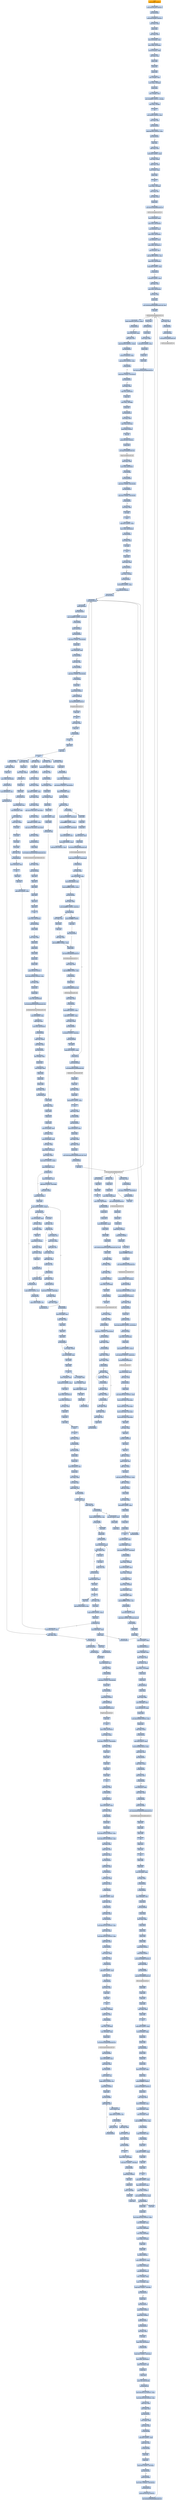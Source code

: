 digraph G {
node[shape=rectangle,style=filled,fillcolor=lightsteelblue,color=lightsteelblue]
bgcolor="transparent"
a0x01001f87pushl_0x60UINT8[label="start\npushl $0x60<UINT8>",color="lightgrey",fillcolor="orange"];
a0x01001f89pushl_0x1001238UINT32[label="0x01001f89\npushl $0x1001238<UINT32>"];
a0x01001f8ecall_0x01002dc8[label="0x01001f8e\ncall 0x01002dc8"];
a0x01002dc8pushl_0x100399cUINT32[label="0x01002dc8\npushl $0x100399c<UINT32>"];
a0x01002dcdmovl_fs_0_eax[label="0x01002dcd\nmovl %fs:0, %eax"];
a0x01002dd3pushl_eax[label="0x01002dd3\npushl %eax"];
a0x01002dd4movl_esp_fs_0[label="0x01002dd4\nmovl %esp, %fs:0"];
a0x01002ddbmovl_0x10esp__eax[label="0x01002ddb\nmovl 0x10(%esp), %eax"];
a0x01002ddfmovl_ebp_0x10esp_[label="0x01002ddf\nmovl %ebp, 0x10(%esp)"];
a0x01002de3leal_0x10esp__ebp[label="0x01002de3\nleal 0x10(%esp), %ebp"];
a0x01002de7subl_eax_esp[label="0x01002de7\nsubl %eax, %esp"];
a0x01002de9pushl_ebx[label="0x01002de9\npushl %ebx"];
a0x01002deapushl_esi[label="0x01002dea\npushl %esi"];
a0x01002debpushl_edi[label="0x01002deb\npushl %edi"];
a0x01002decmovl__8ebp__eax[label="0x01002dec\nmovl -8(%ebp), %eax"];
a0x01002defmovl_esp__24ebp_[label="0x01002def\nmovl %esp, -24(%ebp)"];
a0x01002df2pushl_eax[label="0x01002df2\npushl %eax"];
a0x01002df3movl__4ebp__eax[label="0x01002df3\nmovl -4(%ebp), %eax"];
a0x01002df6movl_0xffffffffUINT32__4ebp_[label="0x01002df6\nmovl $0xffffffff<UINT32>, -4(%ebp)"];
a0x01002dfdmovl_eax__8ebp_[label="0x01002dfd\nmovl %eax, -8(%ebp)"];
a0x01002e00ret[label="0x01002e00\nret"];
a0x01001f93movl_0x94UINT32_edi[label="0x01001f93\nmovl $0x94<UINT32>, %edi"];
a0x01001f98movl_edi_eax[label="0x01001f98\nmovl %edi, %eax"];
a0x01001f9acall_0x01002e20[label="0x01001f9a\ncall 0x01002e20"];
a0x01002e20cmpl_0x1000UINT32_eax[label="0x01002e20\ncmpl $0x1000<UINT32>, %eax"];
a0x01002e25jae_0x01002e35[label="0x01002e25\njae 0x01002e35"];
a0x01002e27negl_eax[label="0x01002e27\nnegl %eax"];
a0x01002e29addl_esp_eax[label="0x01002e29\naddl %esp, %eax"];
a0x01002e2baddl_0x4UINT8_eax[label="0x01002e2b\naddl $0x4<UINT8>, %eax"];
a0x01002e2etestl_eax_eax_[label="0x01002e2e\ntestl %eax, (%eax)"];
a0x01002e30xchgl_eax_esp[label="0x01002e30\nxchgl %eax, %esp"];
a0x01002e31movl_eax__eax[label="0x01002e31\nmovl (%eax), %eax"];
a0x01002e33pushl_eax[label="0x01002e33\npushl %eax"];
a0x01002e34ret[label="0x01002e34\nret"];
a0x01001f9fmovl_esp__24ebp_[label="0x01001f9f\nmovl %esp, -24(%ebp)"];
a0x01001fa2movl_esp_esi[label="0x01001fa2\nmovl %esp, %esi"];
a0x01001fa4movl_edi_esi_[label="0x01001fa4\nmovl %edi, (%esi)"];
a0x01001fa6pushl_esi[label="0x01001fa6\npushl %esi"];
a0x01001fa7call_GetVersionExA_kernel32_dll[label="0x01001fa7\ncall GetVersionExA@kernel32.dll"];
GetVersionExA_kernel32_dll[label="GetVersionExA@kernel32.dll",color="lightgrey",fillcolor="lightgrey"];
a0x01001fadmovl_0x10esi__ecx[label="0x01001fad\nmovl 0x10(%esi), %ecx"];
a0x01001fb0movl_ecx_0x01005260[label="0x01001fb0\nmovl %ecx, 0x01005260"];
a0x01001fb6movl_0x4esi__eax[label="0x01001fb6\nmovl 0x4(%esi), %eax"];
a0x01001fb9movl_eax_0x0100526c[label="0x01001fb9\nmovl %eax, 0x0100526c"];
a0x01001fbemovl_0x8esi__edx[label="0x01001fbe\nmovl 0x8(%esi), %edx"];
a0x01001fc1movl_edx_0x01005270[label="0x01001fc1\nmovl %edx, 0x01005270"];
a0x01001fc7movl_0xcesi__esi[label="0x01001fc7\nmovl 0xc(%esi), %esi"];
a0x01001fcaandl_0x7fffUINT32_esi[label="0x01001fca\nandl $0x7fff<UINT32>, %esi"];
a0x01001fd0movl_esi_0x01005264[label="0x01001fd0\nmovl %esi, 0x01005264"];
a0x01001fd6cmpl_0x2UINT8_ecx[label="0x01001fd6\ncmpl $0x2<UINT8>, %ecx"];
a0x01001fd9je_0x01001fe7[label="0x01001fd9\nje 0x01001fe7"];
a0x01001fe7shll_0x8UINT8_eax[label="0x01001fe7\nshll $0x8<UINT8>, %eax"];
a0x01001feaaddl_edx_eax[label="0x01001fea\naddl %edx, %eax"];
a0x01001fecmovl_eax_0x01005268[label="0x01001fec\nmovl %eax, 0x01005268"];
a0x01001ff1xorl_esi_esi[label="0x01001ff1\nxorl %esi, %esi"];
a0x01001ff3pushl_esi[label="0x01001ff3\npushl %esi"];
a0x01001ff4movl_GetModuleHandleA_kernel32_dll_edi[label="0x01001ff4\nmovl GetModuleHandleA@kernel32.dll, %edi"];
a0x01001ffacall_edi[label="0x01001ffa\ncall %edi"];
GetModuleHandleA_kernel32_dll[label="GetModuleHandleA@kernel32.dll",color="lightgrey",fillcolor="lightgrey"];
a0x01001ffccmpw_0x5a4dUINT16_eax_[label="0x01001ffc\ncmpw $0x5a4d<UINT16>, (%eax)"];
a0x01002001jne_0x01002022[label="0x01002001\njne 0x01002022"];
a0x01002003movl_0x3ceax__ecx[label="0x01002003\nmovl 0x3c(%eax), %ecx"];
a0x01002006addl_eax_ecx[label="0x01002006\naddl %eax, %ecx"];
a0x01002008cmpl_0x4550UINT32_ecx_[label="0x01002008\ncmpl $0x4550<UINT32>, (%ecx)"];
a0x0100200ejne_0x01002022[label="0x0100200e\njne 0x01002022"];
a0x01002010movzwl_0x18ecx__eax[label="0x01002010\nmovzwl 0x18(%ecx), %eax"];
a0x01002014cmpl_0x10bUINT32_eax[label="0x01002014\ncmpl $0x10b<UINT32>, %eax"];
a0x01002019je_0x0100203a[label="0x01002019\nje 0x0100203a"];
a0x0100203acmpl_0xeUINT8_0x74ecx_[label="0x0100203a\ncmpl $0xe<UINT8>, 0x74(%ecx)"];
a0x0100203ejbe_0x01002022[label="0x0100203e\njbe 0x01002022"];
a0x01002040xorl_eax_eax[label="0x01002040\nxorl %eax, %eax"];
a0x01002042cmpl_esi_0xe8ecx_[label="0x01002042\ncmpl %esi, 0xe8(%ecx)"];
a0x01002048setne_al[label="0x01002048\nsetne %al"];
a0x0100204bmovl_eax__28ebp_[label="0x0100204b\nmovl %eax, -28(%ebp)"];
a0x0100204epushl_esi[label="0x0100204e\npushl %esi"];
a0x0100204fcall_0x01002d74[label="0x0100204f\ncall 0x01002d74"];
a0x01002d74xorl_eax_eax[label="0x01002d74\nxorl %eax, %eax"];
a0x01002d76cmpl_eax_0x4esp_[label="0x01002d76\ncmpl %eax, 0x4(%esp)"];
a0x01002d7apushl_0x0UINT8[label="0x01002d7a\npushl $0x0<UINT8>"];
a0x01002d7csete_al[label="0x01002d7c\nsete %al"];
a0x01002d7fpushl_0x1000UINT32[label="0x01002d7f\npushl $0x1000<UINT32>"];
a0x01002d84pushl_eax[label="0x01002d84\npushl %eax"];
a0x01002d85call_HeapCreate_kernel32_dll[label="0x01002d85\ncall HeapCreate@kernel32.dll"];
HeapCreate_kernel32_dll[label="HeapCreate@kernel32.dll",color="lightgrey",fillcolor="lightgrey"];
a0x01002d8btestl_eax_eax[label="0x01002d8b\ntestl %eax, %eax"];
a0x01002d8dmovl_eax_0x010054fc[label="0x01002d8d\nmovl %eax, 0x010054fc"];
a0x01002d92je_0x01002dbe[label="0x01002d92\nje 0x01002dbe"];
a0x01002d94call_0x01002d5a[label="0x01002d94\ncall 0x01002d5a"];
a0x01002d5acmpl_0x2UINT8_0x01005260[label="0x01002d5a\ncmpl $0x2<UINT8>, 0x01005260"];
a0x01002d61jne_0x01002d70[label="0x01002d61\njne 0x01002d70"];
a0x01002d63cmpl_0x5UINT8_0x0100526c[label="0x01002d63\ncmpl $0x5<UINT8>, 0x0100526c"];
a0x01002d6ajb_0x01002d70[label="0x01002d6a\njb 0x01002d70"];
a0x01002d6cxorl_eax_eax[label="0x01002d6c\nxorl %eax, %eax"];
a0x01002d6eincl_eax[label="0x01002d6e\nincl %eax"];
a0x01002d6fret[label="0x01002d6f\nret"];
a0x01002d99cmpl_0x3UINT8_eax[label="0x01002d99\ncmpl $0x3<UINT8>, %eax"];
a0x01002d9cmovl_eax_0x01005500[label="0x01002d9c\nmovl %eax, 0x01005500"];
a0x01002da1jne_0x01002dc1[label="0x01002da1\njne 0x01002dc1"];
a0x01002dc1xorl_eax_eax[label="0x01002dc1\nxorl %eax, %eax"];
a0x01002dc3incl_eax[label="0x01002dc3\nincl %eax"];
a0x01002dc4ret[label="0x01002dc4\nret"];
a0x01002054popl_ecx[label="0x01002054\npopl %ecx"];
a0x01002055testl_eax_eax[label="0x01002055\ntestl %eax, %eax"];
a0x01002057jne_0x0100207a[label="0x01002057\njne 0x0100207a"];
a0x0100207amovl_esi__4ebp_[label="0x0100207a\nmovl %esi, -4(%ebp)"];
a0x0100207dcall_0x01002baf[label="0x0100207d\ncall 0x01002baf"];
a0x01002bafsubl_0x44UINT8_esp[label="0x01002baf\nsubl $0x44<UINT8>, %esp"];
a0x01002bb2pushl_0x100UINT32[label="0x01002bb2\npushl $0x100<UINT32>"];
a0x01002bb7call_0x01002f07[label="0x01002bb7\ncall 0x01002f07"];
a0x01002f07pushl_0x010054dc[label="0x01002f07\npushl 0x010054dc"];
a0x01002f0dpushl_0x8esp_[label="0x01002f0d\npushl 0x8(%esp)"];
a0x01002f11call_0x01002edb[label="0x01002f11\ncall 0x01002edb"];
a0x01002edbcmpl_0xffffffe0UINT8_0x4esp_[label="0x01002edb\ncmpl $0xffffffe0<UINT8>, 0x4(%esp)"];
a0x01002ee0ja_0x01002f04[label="0x01002ee0\nja 0x01002f04"];
a0x01002ee2pushl_0x4esp_[label="0x01002ee2\npushl 0x4(%esp)"];
a0x01002ee6call_0x01002e95[label="0x01002ee6\ncall 0x01002e95"];
a0x01002e95cmpl_0x3UINT8_0x01005500[label="0x01002e95\ncmpl $0x3<UINT8>, 0x01005500"];
a0x01002e9cpushl_esi[label="0x01002e9c\npushl %esi"];
a0x01002e9dmovl_0x8esp__esi[label="0x01002e9d\nmovl 0x8(%esp), %esi"];
a0x01002ea1jne_0x01002eb6[label="0x01002ea1\njne 0x01002eb6"];
a0x01002eb6testl_esi_esi[label="0x01002eb6\ntestl %esi, %esi"];
a0x01002eb8jne_0x01002ebb[label="0x01002eb8\njne 0x01002ebb"];
a0x01002ebbcmpl_0x1UINT8_0x01005500[label="0x01002ebb\ncmpl $0x1<UINT8>, 0x01005500"];
a0x01002ec2je_0x01002eca[label="0x01002ec2\nje 0x01002eca"];
a0x01002ecapushl_esi[label="0x01002eca\npushl %esi"];
a0x01002ecbpushl_0x0UINT8[label="0x01002ecb\npushl $0x0<UINT8>"];
a0x01002ecdpushl_0x010054fc[label="0x01002ecd\npushl 0x010054fc"];
a0x01002ed3call_HeapAlloc_kernel32_dll[label="0x01002ed3\ncall HeapAlloc@kernel32.dll"];
HeapAlloc_kernel32_dll[label="HeapAlloc@kernel32.dll",color="lightgrey",fillcolor="lightgrey"];
a0x01002ed9popl_esi[label="0x01002ed9\npopl %esi"];
a0x01002edaret[label="0x01002eda\nret"];
a0x01002eebtestl_eax_eax[label="0x01002eeb\ntestl %eax, %eax"];
a0x01002eedpopl_ecx[label="0x01002eed\npopl %ecx"];
a0x01002eeejne_0x01002f06[label="0x01002eee\njne 0x01002f06"];
a0x01002f06ret[label="0x01002f06\nret"];
a0x01002f16popl_ecx[label="0x01002f16\npopl %ecx"];
a0x01002f17popl_ecx[label="0x01002f17\npopl %ecx"];
a0x01002f18ret[label="0x01002f18\nret"];
a0x01002bbctestl_eax_eax[label="0x01002bbc\ntestl %eax, %eax"];
a0x01002bbepopl_ecx[label="0x01002bbe\npopl %ecx"];
a0x01002bbfjne_0x01002bc9[label="0x01002bbf\njne 0x01002bc9"];
a0x01002bc9movl_eax_0x01005520[label="0x01002bc9\nmovl %eax, 0x01005520"];
a0x01002bcemovl_0x20UINT32_0x01005504[label="0x01002bce\nmovl $0x20<UINT32>, 0x01005504"];
a0x01002bd8leal_0x100eax__ecx[label="0x01002bd8\nleal 0x100(%eax), %ecx"];
a0x01002bdejmp_0x01002bfa[label="0x01002bde\njmp 0x01002bfa"];
a0x01002bfacmpl_ecx_eax[label="0x01002bfa\ncmpl %ecx, %eax"];
a0x01002bfcjb_0x01002be0[label="0x01002bfc\njb 0x01002be0"];
a0x01002be0andb_0x0UINT8_0x4eax_[label="0x01002be0\nandb $0x0<UINT8>, 0x4(%eax)"];
a0x01002be4orl_0xffffffffUINT8_eax_[label="0x01002be4\norl $0xffffffff<UINT8>, (%eax)"];
a0x01002be7movb_0xaUINT8_0x5eax_[label="0x01002be7\nmovb $0xa<UINT8>, 0x5(%eax)"];
a0x01002bebmovl_0x01005520_ecx[label="0x01002beb\nmovl 0x01005520, %ecx"];
a0x01002bf1addl_0x8UINT8_eax[label="0x01002bf1\naddl $0x8<UINT8>, %eax"];
a0x01002bf4addl_0x100UINT32_ecx[label="0x01002bf4\naddl $0x100<UINT32>, %ecx"];
a0x01002bfepushl_ebx[label="0x01002bfe\npushl %ebx"];
a0x01002bffpushl_esi[label="0x01002bff\npushl %esi"];
a0x01002c00pushl_edi[label="0x01002c00\npushl %edi"];
a0x01002c01leal_0xcesp__eax[label="0x01002c01\nleal 0xc(%esp), %eax"];
a0x01002c05pushl_eax[label="0x01002c05\npushl %eax"];
a0x01002c06call_GetStartupInfoA_kernel32_dll[label="0x01002c06\ncall GetStartupInfoA@kernel32.dll"];
GetStartupInfoA_kernel32_dll[label="GetStartupInfoA@kernel32.dll",color="lightgrey",fillcolor="lightgrey"];
a0x01002c0ccmpw_0x0UINT8_0x3eesp_[label="0x01002c0c\ncmpw $0x0<UINT8>, 0x3e(%esp)"];
a0x01002c12je_0x01002cdf[label="0x01002c12\nje 0x01002cdf"];
a0x01002cdfxorl_ebx_ebx[label="0x01002cdf\nxorl %ebx, %ebx"];
a0x01002ce1movl_0x01005520_eax[label="0x01002ce1\nmovl 0x01005520, %eax"];
a0x01002ce6leal_eaxebx8__esi[label="0x01002ce6\nleal (%eax,%ebx,8), %esi"];
a0x01002ce9cmpl_0xffffffffUINT8_esi_[label="0x01002ce9\ncmpl $0xffffffff<UINT8>, (%esi)"];
a0x01002cecjne_0x01002d3b[label="0x01002cec\njne 0x01002d3b"];
a0x01002ceetestl_ebx_ebx[label="0x01002cee\ntestl %ebx, %ebx"];
a0x01002cf0movb_0xffffff81UINT8_0x4esi_[label="0x01002cf0\nmovb $0xffffff81<UINT8>, 0x4(%esi)"];
a0x01002cf4jne_0x01002cfb[label="0x01002cf4\njne 0x01002cfb"];
a0x01002cf6pushl_0xfffffff6UINT8[label="0x01002cf6\npushl $0xfffffff6<UINT8>"];
a0x01002cf8popl_eax[label="0x01002cf8\npopl %eax"];
a0x01002cf9jmp_0x01002d05[label="0x01002cf9\njmp 0x01002d05"];
a0x01002d05pushl_eax[label="0x01002d05\npushl %eax"];
a0x01002d06call_GetStdHandle_kernel32_dll[label="0x01002d06\ncall GetStdHandle@kernel32.dll"];
GetStdHandle_kernel32_dll[label="GetStdHandle@kernel32.dll",color="lightgrey",fillcolor="lightgrey"];
a0x01002d0cmovl_eax_edi[label="0x01002d0c\nmovl %eax, %edi"];
a0x01002d0ecmpl_0xffffffffUINT8_edi[label="0x01002d0e\ncmpl $0xffffffff<UINT8>, %edi"];
a0x01002d11je_0x01002d2a[label="0x01002d11\nje 0x01002d2a"];
a0x01002d13pushl_edi[label="0x01002d13\npushl %edi"];
a0x01002d14call_GetFileType_kernel32_dll[label="0x01002d14\ncall GetFileType@kernel32.dll"];
GetFileType_kernel32_dll[label="GetFileType@kernel32.dll",color="lightgrey",fillcolor="lightgrey"];
a0x01002d1atestl_eax_eax[label="0x01002d1a\ntestl %eax, %eax"];
a0x01002d1cje_0x01002d2a[label="0x01002d1c\nje 0x01002d2a"];
a0x01002d1eandl_0xffUINT32_eax[label="0x01002d1e\nandl $0xff<UINT32>, %eax"];
a0x01002d23cmpl_0x2UINT8_eax[label="0x01002d23\ncmpl $0x2<UINT8>, %eax"];
a0x01002d26movl_edi_esi_[label="0x01002d26\nmovl %edi, (%esi)"];
a0x01002d28jne_0x01002d30[label="0x01002d28\njne 0x01002d30"];
a0x01002d2aorb_0x40UINT8_0x4esi_[label="0x01002d2a\norb $0x40<UINT8>, 0x4(%esi)"];
a0x01002d2ejmp_0x01002d3f[label="0x01002d2e\njmp 0x01002d3f"];
a0x01002d3fincl_ebx[label="0x01002d3f\nincl %ebx"];
a0x01002d40cmpl_0x3UINT8_ebx[label="0x01002d40\ncmpl $0x3<UINT8>, %ebx"];
a0x01002d43jl_0x01002ce1[label="0x01002d43\njl 0x01002ce1"];
a0x01002cfbmovl_ebx_eax[label="0x01002cfb\nmovl %ebx, %eax"];
a0x01002cfddecl_eax[label="0x01002cfd\ndecl %eax"];
a0x01002cfenegl_eax[label="0x01002cfe\nnegl %eax"];
a0x01002d00sbbl_eax_eax[label="0x01002d00\nsbbl %eax, %eax"];
a0x01002d02addl_0xfffffff5UINT8_eax[label="0x01002d02\naddl $0xfffffff5<UINT8>, %eax"];
a0x01002d45pushl_0x01005504[label="0x01002d45\npushl 0x01005504"];
a0x01002d4bcall_SetHandleCount_kernel32_dll[label="0x01002d4b\ncall SetHandleCount@kernel32.dll"];
SetHandleCount_kernel32_dll[label="SetHandleCount@kernel32.dll",color="lightgrey",fillcolor="lightgrey"];
a0x01002d51popl_edi[label="0x01002d51\npopl %edi"];
a0x01002d52popl_esi[label="0x01002d52\npopl %esi"];
a0x01002d53xorl_eax_eax[label="0x01002d53\nxorl %eax, %eax"];
a0x01002d55popl_ebx[label="0x01002d55\npopl %ebx"];
a0x01002d56addl_0x44UINT8_esp[label="0x01002d56\naddl $0x44<UINT8>, %esp"];
a0x01002d59ret[label="0x01002d59\nret"];
a0x01002082testl_eax_eax[label="0x01002082\ntestl %eax, %eax"];
a0x01002084jnl_0x0100208e[label="0x01002084\njnl 0x0100208e"];
a0x0100208ecall_0x01002b10[label="0x0100208e\ncall 0x01002b10"];
a0x01002b10movl_0x010054c0_eax[label="0x01002b10\nmovl 0x010054c0, %eax"];
a0x01002b15pushl_ebp[label="0x01002b15\npushl %ebp"];
a0x01002b16xorl_ebp_ebp[label="0x01002b16\nxorl %ebp, %ebp"];
a0x01002b18cmpl_ebp_eax[label="0x01002b18\ncmpl %ebp, %eax"];
a0x01002b1apushl_esi[label="0x01002b1a\npushl %esi"];
a0x01002b1bmovl_GetCommandLineW_kernel32_dll_esi[label="0x01002b1b\nmovl GetCommandLineW@kernel32.dll, %esi"];
a0x01002b21jne_0x01002b50[label="0x01002b21\njne 0x01002b50"];
a0x01002b23call_esi[label="0x01002b23\ncall %esi"];
GetCommandLineW_kernel32_dll[label="GetCommandLineW@kernel32.dll",color="lightgrey",fillcolor="lightgrey"];
a0x01002b25testl_eax_eax[label="0x01002b25\ntestl %eax, %eax"];
a0x01002b27je_0x01002b35[label="0x01002b27\nje 0x01002b35"];
a0x01002b29movl_0x1UINT32_0x010054c0[label="0x01002b29\nmovl $0x1<UINT32>, 0x010054c0"];
a0x01002b33jmp_0x01002b55[label="0x01002b33\njmp 0x01002b55"];
a0x01002b55call_esi[label="0x01002b55\ncall %esi"];
a0x01002b57jmp_0x01002bac[label="0x01002b57\njmp 0x01002bac"];
a0x01002bacpopl_esi[label="0x01002bac\npopl %esi"];
a0x01002badpopl_ebp[label="0x01002bad\npopl %ebp"];
a0x01002baeret[label="0x01002bae\nret"];
a0x01002093movl_eax_0x01005630[label="0x01002093\nmovl %eax, 0x01005630"];
a0x01002098call_0x01002985[label="0x01002098\ncall 0x01002985"];
a0x01002985pushl_ecx[label="0x01002985\npushl %ecx"];
a0x01002986pushl_ecx[label="0x01002986\npushl %ecx"];
a0x01002987movl_0x010054bc_eax[label="0x01002987\nmovl 0x010054bc, %eax"];
a0x0100298cpushl_ebx[label="0x0100298c\npushl %ebx"];
a0x0100298dpushl_ebp[label="0x0100298d\npushl %ebp"];
a0x0100298epushl_esi[label="0x0100298e\npushl %esi"];
a0x0100298fmovl_GetEnvironmentStringsW_kernel32_dll_esi[label="0x0100298f\nmovl GetEnvironmentStringsW@kernel32.dll, %esi"];
a0x01002995pushl_edi[label="0x01002995\npushl %edi"];
a0x01002996xorl_ebx_ebx[label="0x01002996\nxorl %ebx, %ebx"];
a0x01002998xorl_ebp_ebp[label="0x01002998\nxorl %ebp, %ebp"];
a0x0100299acmpl_ebx_eax[label="0x0100299a\ncmpl %ebx, %eax"];
a0x0100299cpushl_0x2UINT8[label="0x0100299c\npushl $0x2<UINT8>"];
a0x0100299emovl_ebx_0x14esp_[label="0x0100299e\nmovl %ebx, 0x14(%esp)"];
a0x010029a2popl_edi[label="0x010029a2\npopl %edi"];
a0x010029a3jne_0x010029d2[label="0x010029a3\njne 0x010029d2"];
a0x010029a5call_esi[label="0x010029a5\ncall %esi"];
GetEnvironmentStringsW_kernel32_dll[label="GetEnvironmentStringsW@kernel32.dll",color="lightgrey",fillcolor="lightgrey"];
a0x010029a7movl_eax_ebp[label="0x010029a7\nmovl %eax, %ebp"];
a0x010029a9cmpl_ebx_ebp[label="0x010029a9\ncmpl %ebx, %ebp"];
a0x010029abje_0x010029b9[label="0x010029ab\nje 0x010029b9"];
a0x010029admovl_0x1UINT32_0x010054bc[label="0x010029ad\nmovl $0x1<UINT32>, 0x010054bc"];
a0x010029b7jmp_0x010029d7[label="0x010029b7\njmp 0x010029d7"];
a0x010029d7cmpl_ebx_ebp[label="0x010029d7\ncmpl %ebx, %ebp"];
a0x010029d9jne_0x010029ea[label="0x010029d9\njne 0x010029ea"];
a0x010029eacmpw_bx_ebp_[label="0x010029ea\ncmpw %bx, (%ebp)"];
a0x010029eemovl_ebp_eax[label="0x010029ee\nmovl %ebp, %eax"];
a0x010029f0je_0x01002a00[label="0x010029f0\nje 0x01002a00"];
a0x010029f2addl_edi_eax[label="0x010029f2\naddl %edi, %eax"];
a0x010029f4cmpw_bx_eax_[label="0x010029f4\ncmpw %bx, (%eax)"];
a0x010029f7jne_0x010029f2[label="0x010029f7\njne 0x010029f2"];
a0x010029f9addl_edi_eax[label="0x010029f9\naddl %edi, %eax"];
a0x010029fbcmpw_bx_eax_[label="0x010029fb\ncmpw %bx, (%eax)"];
a0x010029fejne_0x010029f2[label="0x010029fe\njne 0x010029f2"];
a0x01002a00subl_ebp_eax[label="0x01002a00\nsubl %ebp, %eax"];
a0x01002a02addl_edi_eax[label="0x01002a02\naddl %edi, %eax"];
a0x01002a04movl_eax_esi[label="0x01002a04\nmovl %eax, %esi"];
a0x01002a06pushl_esi[label="0x01002a06\npushl %esi"];
a0x01002a07call_0x01002f07[label="0x01002a07\ncall 0x01002f07"];
a0x01002a0ccmpl_ebx_eax[label="0x01002a0c\ncmpl %ebx, %eax"];
a0x01002a0epopl_ecx[label="0x01002a0e\npopl %ecx"];
a0x01002a0fjne_0x01002a1f[label="0x01002a0f\njne 0x01002a1f"];
a0x01002a1fmovl_esi_ecx[label="0x01002a1f\nmovl %esi, %ecx"];
a0x01002a21movl_ecx_edx[label="0x01002a21\nmovl %ecx, %edx"];
a0x01002a23shrl_0x2UINT8_ecx[label="0x01002a23\nshrl $0x2<UINT8>, %ecx"];
a0x01002a26movl_ebp_esi[label="0x01002a26\nmovl %ebp, %esi"];
a0x01002a28movl_eax_edi[label="0x01002a28\nmovl %eax, %edi"];
a0x01002a2arepz_movsl_ds_esi__es_edi_[label="0x01002a2a\nrepz movsl %ds:(%esi), %es:(%edi)"];
a0x01002a2cmovl_edx_ecx[label="0x01002a2c\nmovl %edx, %ecx"];
a0x01002a2eandl_0x3UINT8_ecx[label="0x01002a2e\nandl $0x3<UINT8>, %ecx"];
a0x01002a31repz_movsb_ds_esi__es_edi_[label="0x01002a31\nrepz movsb %ds:(%esi), %es:(%edi)"];
a0x01002a33movl_eax_ebx[label="0x01002a33\nmovl %eax, %ebx"];
a0x01002a35jmp_0x01002a11[label="0x01002a35\njmp 0x01002a11"];
a0x01002a11pushl_ebp[label="0x01002a11\npushl %ebp"];
a0x01002a12call_FreeEnvironmentStringsW_kernel32_dll[label="0x01002a12\ncall FreeEnvironmentStringsW@kernel32.dll"];
FreeEnvironmentStringsW_kernel32_dll[label="FreeEnvironmentStringsW@kernel32.dll",color="lightgrey",fillcolor="lightgrey"];
a0x01002a18movl_ebx_eax[label="0x01002a18\nmovl %ebx, %eax"];
a0x01002a1ajmp_0x01002af3[label="0x01002a1a\njmp 0x01002af3"];
a0x01002af3popl_edi[label="0x01002af3\npopl %edi"];
a0x01002af4popl_esi[label="0x01002af4\npopl %esi"];
a0x01002af5popl_ebp[label="0x01002af5\npopl %ebp"];
a0x01002af6popl_ebx[label="0x01002af6\npopl %ebx"];
a0x01002af7popl_ecx[label="0x01002af7\npopl %ecx"];
a0x01002af8popl_ecx[label="0x01002af8\npopl %ecx"];
a0x01002af9ret[label="0x01002af9\nret"];
a0x0100209dmovl_eax_0x0100524c[label="0x0100209d\nmovl %eax, 0x0100524c"];
a0x010020a2call_0x010028ef[label="0x010020a2\ncall 0x010028ef"];
a0x010028efpushl_ebp[label="0x010028ef\npushl %ebp"];
a0x010028f0movl_esp_ebp[label="0x010028f0\nmovl %esp, %ebp"];
a0x010028f2pushl_ecx[label="0x010028f2\npushl %ecx"];
a0x010028f3pushl_ecx[label="0x010028f3\npushl %ecx"];
a0x010028f4pushl_ebx[label="0x010028f4\npushl %ebx"];
a0x010028f5pushl_esi[label="0x010028f5\npushl %esi"];
a0x010028f6pushl_edi[label="0x010028f6\npushl %edi"];
a0x010028f7pushl_0x104UINT32[label="0x010028f7\npushl $0x104<UINT32>"];
a0x010028fcmovl_0x10052b0UINT32_esi[label="0x010028fc\nmovl $0x10052b0<UINT32>, %esi"];
a0x01002901xorl_edi_edi[label="0x01002901\nxorl %edi, %edi"];
a0x01002903pushl_esi[label="0x01002903\npushl %esi"];
a0x01002904pushl_edi[label="0x01002904\npushl %edi"];
a0x01002905movw_di_0x010054b8[label="0x01002905\nmovw %di, 0x010054b8"];
a0x0100290ccall_GetModuleFileNameW_kernel32_dll[label="0x0100290c\ncall GetModuleFileNameW@kernel32.dll"];
GetModuleFileNameW_kernel32_dll[label="GetModuleFileNameW@kernel32.dll",color="lightgrey",fillcolor="lightgrey"];
a0x01002912movl_0x01005630_eax[label="0x01002912\nmovl 0x01005630, %eax"];
a0x01002917cmpl_edi_eax[label="0x01002917\ncmpl %edi, %eax"];
a0x01002919movl_esi_0x01005294[label="0x01002919\nmovl %esi, 0x01005294"];
a0x0100291fje_0x01002928[label="0x0100291f\nje 0x01002928"];
a0x01002921cmpw_di_eax_[label="0x01002921\ncmpw %di, (%eax)"];
a0x01002924movl_eax_ebx[label="0x01002924\nmovl %eax, %ebx"];
a0x01002926jne_0x0100292a[label="0x01002926\njne 0x0100292a"];
a0x0100292aleal__8ebp__eax[label="0x0100292a\nleal -8(%ebp), %eax"];
a0x0100292dpushl_eax[label="0x0100292d\npushl %eax"];
a0x0100292eleal__4ebp__eax[label="0x0100292e\nleal -4(%ebp), %eax"];
a0x01002931pushl_eax[label="0x01002931\npushl %eax"];
a0x01002932pushl_edi[label="0x01002932\npushl %edi"];
a0x01002933pushl_ebx[label="0x01002933\npushl %ebx"];
a0x01002934xorl_eax_eax[label="0x01002934\nxorl %eax, %eax"];
a0x01002936call_0x01002786[label="0x01002936\ncall 0x01002786"];
a0x01002786pushl_ebp[label="0x01002786\npushl %ebp"];
a0x01002787movl_esp_ebp[label="0x01002787\nmovl %esp, %ebp"];
a0x01002789pushl_ebx[label="0x01002789\npushl %ebx"];
a0x0100278apushl_esi[label="0x0100278a\npushl %esi"];
a0x0100278bpushl_edi[label="0x0100278b\npushl %edi"];
a0x0100278cmovl_0x14ebp__edi[label="0x0100278c\nmovl 0x14(%ebp), %edi"];
a0x0100278fmovl_eax_esi[label="0x0100278f\nmovl %eax, %esi"];
a0x01002791movl_0x10ebp__eax[label="0x01002791\nmovl 0x10(%ebp), %eax"];
a0x01002794xorl_edx_edx[label="0x01002794\nxorl %edx, %edx"];
a0x01002796cmpl_edx_0xcebp_[label="0x01002796\ncmpl %edx, 0xc(%ebp)"];
a0x01002799movl_edx_edi_[label="0x01002799\nmovl %edx, (%edi)"];
a0x0100279bmovl_0x1UINT32_eax_[label="0x0100279b\nmovl $0x1<UINT32>, (%eax)"];
a0x010027a1movl_0x8ebp__eax[label="0x010027a1\nmovl 0x8(%ebp), %eax"];
a0x010027a4je_0x010027af[label="0x010027a4\nje 0x010027af"];
a0x010027afpushl_0x2UINT8[label="0x010027af\npushl $0x2<UINT8>"];
a0x010027b1popl_ebx[label="0x010027b1\npopl %ebx"];
a0x010027b2cmpw_0x22UINT8_eax_[label="0x010027b2\ncmpw $0x22<UINT8>, (%eax)"];
a0x010027b6jne_0x010027cb[label="0x010027b6\njne 0x010027cb"];
a0x010027b8movl_0x14ebp__edi[label="0x010027b8\nmovl 0x14(%ebp), %edi"];
a0x010027bbxorl_ecx_ecx[label="0x010027bb\nxorl %ecx, %ecx"];
a0x010027bdtestl_edx_edx[label="0x010027bd\ntestl %edx, %edx"];
a0x010027bfsete_cl[label="0x010027bf\nsete %cl"];
a0x010027c2pushl_0x22UINT8[label="0x010027c2\npushl $0x22<UINT8>"];
a0x010027c4addl_ebx_eax[label="0x010027c4\naddl %ebx, %eax"];
a0x010027c6movl_ecx_edx[label="0x010027c6\nmovl %ecx, %edx"];
a0x010027c8popl_ecx[label="0x010027c8\npopl %ecx"];
a0x010027c9jmp_0x010027e3[label="0x010027c9\njmp 0x010027e3"];
a0x010027e3testl_edx_edx[label="0x010027e3\ntestl %edx, %edx"];
a0x010027e5jne_0x010027b2[label="0x010027e5\njne 0x010027b2"];
a0x010027cbincl_edi_[label="0x010027cb\nincl (%edi)"];
a0x010027cdtestl_esi_esi[label="0x010027cd\ntestl %esi, %esi"];
a0x010027cfje_0x010027d9[label="0x010027cf\nje 0x010027d9"];
a0x010027d9movw_eax__cx[label="0x010027d9\nmovw (%eax), %cx"];
a0x010027dcaddl_ebx_eax[label="0x010027dc\naddl %ebx, %eax"];
a0x010027detestw_cx_cx[label="0x010027de\ntestw %cx, %cx"];
a0x010027e1je_0x0100281e[label="0x010027e1\nje 0x0100281e"];
a0x010027e7cmpw_0x20UINT8_cx[label="0x010027e7\ncmpw $0x20<UINT8>, %cx"];
a0x010027ebje_0x010027f3[label="0x010027eb\nje 0x010027f3"];
a0x010027edcmpw_0x9UINT8_cx[label="0x010027ed\ncmpw $0x9<UINT8>, %cx"];
a0x010027f1jne_0x010027b2[label="0x010027f1\njne 0x010027b2"];
a0x0100281esubl_ebx_eax[label="0x0100281e\nsubl %ebx, %eax"];
a0x01002820jmp_0x010027fc[label="0x01002820\njmp 0x010027fc"];
a0x010027fcandl_0x0UINT8_0x8ebp_[label="0x010027fc\nandl $0x0<UINT8>, 0x8(%ebp)"];
a0x01002800xorl_edx_edx[label="0x01002800\nxorl %edx, %edx"];
a0x01002802cmpw_dx_eax_[label="0x01002802\ncmpw %dx, (%eax)"];
a0x01002805je_0x010028dc[label="0x01002805\nje 0x010028dc"];
a0x010028dcmovl_0xcebp__eax[label="0x010028dc\nmovl 0xc(%ebp), %eax"];
a0x010028dfcmpl_edx_eax[label="0x010028df\ncmpl %edx, %eax"];
a0x010028e1popl_edi[label="0x010028e1\npopl %edi"];
a0x010028e2popl_esi[label="0x010028e2\npopl %esi"];
a0x010028e3popl_ebx[label="0x010028e3\npopl %ebx"];
a0x010028e4je_0x010028e8[label="0x010028e4\nje 0x010028e8"];
a0x010028e8movl_0x10ebp__eax[label="0x010028e8\nmovl 0x10(%ebp), %eax"];
a0x010028ebincl_eax_[label="0x010028eb\nincl (%eax)"];
a0x010028edpopl_ebp[label="0x010028ed\npopl %ebp"];
a0x010028eeret[label="0x010028ee\nret"];
a0x0100293bmovl__4ebp__edi[label="0x0100293b\nmovl -4(%ebp), %edi"];
a0x0100293emovl__8ebp__eax[label="0x0100293e\nmovl -8(%ebp), %eax"];
a0x01002941leal_eaxedi2__eax[label="0x01002941\nleal (%eax,%edi,2), %eax"];
a0x01002944shll_eax[label="0x01002944\nshll %eax"];
a0x01002946pushl_eax[label="0x01002946\npushl %eax"];
a0x01002947call_0x01002f07[label="0x01002947\ncall 0x01002f07"];
a0x0100294cmovl_eax_esi[label="0x0100294c\nmovl %eax, %esi"];
a0x0100294eaddl_0x14UINT8_esp[label="0x0100294e\naddl $0x14<UINT8>, %esp"];
a0x01002951testl_esi_esi[label="0x01002951\ntestl %esi, %esi"];
a0x01002953jne_0x0100295a[label="0x01002953\njne 0x0100295a"];
a0x0100295aleal__8ebp__eax[label="0x0100295a\nleal -8(%ebp), %eax"];
a0x0100295dpushl_eax[label="0x0100295d\npushl %eax"];
a0x0100295eleal__4ebp__eax[label="0x0100295e\nleal -4(%ebp), %eax"];
a0x01002961pushl_eax[label="0x01002961\npushl %eax"];
a0x01002962pushl_esi[label="0x01002962\npushl %esi"];
a0x01002963leal_esiedi4__eax[label="0x01002963\nleal (%esi,%edi,4), %eax"];
a0x01002966pushl_ebx[label="0x01002966\npushl %ebx"];
a0x01002967call_0x01002786[label="0x01002967\ncall 0x01002786"];
a0x010027a6movl_0xcebp__ecx[label="0x010027a6\nmovl 0xc(%ebp), %ecx"];
a0x010027a9addl_0x4UINT8_0xcebp_[label="0x010027a9\naddl $0x4<UINT8>, 0xc(%ebp)"];
a0x010027admovl_esi_ecx_[label="0x010027ad\nmovl %esi, (%ecx)"];
a0x010027d1movw_eax__cx[label="0x010027d1\nmovw (%eax), %cx"];
a0x010027d4movw_cx_esi_[label="0x010027d4\nmovw %cx, (%esi)"];
a0x010027d7addl_ebx_esi[label="0x010027d7\naddl %ebx, %esi"];
a0x010028e6movl_edx_eax_[label="0x010028e6\nmovl %edx, (%eax)"];
a0x0100296cmovl__4ebp__eax[label="0x0100296c\nmovl -4(%ebp), %eax"];
a0x0100296faddl_0x10UINT8_esp[label="0x0100296f\naddl $0x10<UINT8>, %esp"];
a0x01002972decl_eax[label="0x01002972\ndecl %eax"];
a0x01002973movl_eax_0x01005274[label="0x01002973\nmovl %eax, 0x01005274"];
a0x01002978movl_esi_0x0100527c[label="0x01002978\nmovl %esi, 0x0100527c"];
a0x0100297exorl_eax_eax[label="0x0100297e\nxorl %eax, %eax"];
a0x01002980popl_edi[label="0x01002980\npopl %edi"];
a0x01002981popl_esi[label="0x01002981\npopl %esi"];
a0x01002982popl_ebx[label="0x01002982\npopl %ebx"];
a0x01002983leave_[label="0x01002983\nleave "];
a0x01002984ret[label="0x01002984\nret"];
a0x010020a7testl_eax_eax[label="0x010020a7\ntestl %eax, %eax"];
a0x010020a9jnl_0x010020b3[label="0x010020a9\njnl 0x010020b3"];
a0x010020b3call_0x010026bc[label="0x010020b3\ncall 0x010026bc"];
a0x010026bcpushl_ebp[label="0x010026bc\npushl %ebp"];
a0x010026bdpushl_esi[label="0x010026bd\npushl %esi"];
a0x010026bemovl_0x0100524c_esi[label="0x010026be\nmovl 0x0100524c, %esi"];
a0x010026c4pushl_edi[label="0x010026c4\npushl %edi"];
a0x010026c5xorl_ebp_ebp[label="0x010026c5\nxorl %ebp, %ebp"];
a0x010026c7xorl_edi_edi[label="0x010026c7\nxorl %edi, %edi"];
a0x010026c9cmpl_ebp_esi[label="0x010026c9\ncmpl %ebp, %esi"];
a0x010026cbjne_0x010026e7[label="0x010026cb\njne 0x010026e7"];
a0x010026e7movw_esi__ax[label="0x010026e7\nmovw (%esi), %ax"];
a0x010026eacmpw_bp_ax[label="0x010026ea\ncmpw %bp, %ax"];
a0x010026edjne_0x010026d5[label="0x010026ed\njne 0x010026d5"];
a0x010026d5cmpw_0x3dUINT16_ax[label="0x010026d5\ncmpw $0x3d<UINT16>, %ax"];
a0x010026d9je_0x010026dc[label="0x010026d9\nje 0x010026dc"];
a0x010026dcpushl_esi[label="0x010026dc\npushl %esi"];
a0x010026ddcall_0x0100313a[label="0x010026dd\ncall 0x0100313a"];
a0x0100313amovl_0x4esp__eax[label="0x0100313a\nmovl 0x4(%esp), %eax"];
a0x0100313emovw_eax__cx[label="0x0100313e\nmovw (%eax), %cx"];
a0x01003141incl_eax[label="0x01003141\nincl %eax"];
a0x01003142incl_eax[label="0x01003142\nincl %eax"];
a0x01003143testw_cx_cx[label="0x01003143\ntestw %cx, %cx"];
a0x01003146jne_0x0100313e[label="0x01003146\njne 0x0100313e"];
a0x01003148subl_0x4esp__eax[label="0x01003148\nsubl 0x4(%esp), %eax"];
a0x0100314csarl_eax[label="0x0100314c\nsarl %eax"];
a0x0100314edecl_eax[label="0x0100314e\ndecl %eax"];
a0x0100314fret[label="0x0100314f\nret"];
a0x010026e2popl_ecx[label="0x010026e2\npopl %ecx"];
a0x010026e3leal_0x2esieax2__esi[label="0x010026e3\nleal 0x2(%esi,%eax,2), %esi"];
a0x010026dbincl_edi[label="0x010026db\nincl %edi"];
a0x010026efleal_0x4edi4__eax[label="0x010026ef\nleal 0x4(,%edi,4), %eax"];
a0x010026f6pushl_ebx[label="0x010026f6\npushl %ebx"];
a0x010026f7pushl_eax[label="0x010026f7\npushl %eax"];
a0x010026f8call_0x01002f07[label="0x010026f8\ncall 0x01002f07"];
a0x010026fdmovl_eax_ebx[label="0x010026fd\nmovl %eax, %ebx"];
a0x010026ffcmpl_ebp_ebx[label="0x010026ff\ncmpl %ebp, %ebx"];
a0x01002701popl_ecx[label="0x01002701\npopl %ecx"];
a0x01002702movl_ebx_0x01005288[label="0x01002702\nmovl %ebx, 0x01005288"];
a0x01002708jne_0x0100270f[label="0x01002708\njne 0x0100270f"];
a0x0100270fmovl_0x0100524c_esi[label="0x0100270f\nmovl 0x0100524c, %esi"];
a0x01002715jmp_0x01002746[label="0x01002715\njmp 0x01002746"];
a0x01002746cmpw_bp_esi_[label="0x01002746\ncmpw %bp, (%esi)"];
a0x01002749jne_0x01002717[label="0x01002749\njne 0x01002717"];
a0x01002717pushl_esi[label="0x01002717\npushl %esi"];
a0x01002718call_0x0100313a[label="0x01002718\ncall 0x0100313a"];
a0x0100271dmovl_eax_edi[label="0x0100271d\nmovl %eax, %edi"];
a0x0100271fincl_edi[label="0x0100271f\nincl %edi"];
a0x01002720cmpw_0x3dUINT8_esi_[label="0x01002720\ncmpw $0x3d<UINT8>, (%esi)"];
a0x01002724popl_ecx[label="0x01002724\npopl %ecx"];
a0x01002725je_0x01002743[label="0x01002725\nje 0x01002743"];
a0x01002743leal_esiedi2__esi[label="0x01002743\nleal (%esi,%edi,2), %esi"];
a0x01002727leal_ediedi__eax[label="0x01002727\nleal (%edi,%edi), %eax"];
a0x0100272apushl_eax[label="0x0100272a\npushl %eax"];
a0x0100272bcall_0x01002f07[label="0x0100272b\ncall 0x01002f07"];
a0x01002730cmpl_ebp_eax[label="0x01002730\ncmpl %ebp, %eax"];
a0x01002732popl_ecx[label="0x01002732\npopl %ecx"];
a0x01002733movl_eax_ebx_[label="0x01002733\nmovl %eax, (%ebx)"];
a0x01002735je_0x01002770[label="0x01002735\nje 0x01002770"];
a0x01002737pushl_esi[label="0x01002737\npushl %esi"];
a0x01002738pushl_eax[label="0x01002738\npushl %eax"];
a0x01002739call_0x0100311e[label="0x01002739\ncall 0x0100311e"];
a0x0100311emovl_0x4esp__ecx[label="0x0100311e\nmovl 0x4(%esp), %ecx"];
a0x01003122movl_0x8esp__edx[label="0x01003122\nmovl 0x8(%esp), %edx"];
a0x01003126movw_edx__ax[label="0x01003126\nmovw (%edx), %ax"];
a0x01003129movw_ax_ecx_[label="0x01003129\nmovw %ax, (%ecx)"];
a0x0100312cincl_ecx[label="0x0100312c\nincl %ecx"];
a0x0100312dincl_ecx[label="0x0100312d\nincl %ecx"];
a0x0100312eincl_edx[label="0x0100312e\nincl %edx"];
a0x0100312fincl_edx[label="0x0100312f\nincl %edx"];
a0x01003130testw_ax_ax[label="0x01003130\ntestw %ax, %ax"];
a0x01003133jne_0x01003126[label="0x01003133\njne 0x01003126"];
a0x01003135movl_0x4esp__eax[label="0x01003135\nmovl 0x4(%esp), %eax"];
a0x01003139ret[label="0x01003139\nret"];
a0x0100273epopl_ecx[label="0x0100273e\npopl %ecx"];
a0x0100273fpopl_ecx[label="0x0100273f\npopl %ecx"];
a0x01002740addl_0x4UINT8_ebx[label="0x01002740\naddl $0x4<UINT8>, %ebx"];
a0x0100274bpushl_0x0100524c[label="0x0100274b\npushl 0x0100524c"];
a0x01002751call_0x01002e5d[label="0x01002751\ncall 0x01002e5d"];
a0x01002e5dpushl_esi[label="0x01002e5d\npushl %esi"];
a0x01002e5emovl_0x8esp__esi[label="0x01002e5e\nmovl 0x8(%esp), %esi"];
a0x01002e62testl_esi_esi[label="0x01002e62\ntestl %esi, %esi"];
a0x01002e64je_0x01002e93[label="0x01002e64\nje 0x01002e93"];
a0x01002e66cmpl_0x3UINT8_0x01005500[label="0x01002e66\ncmpl $0x3<UINT8>, 0x01005500"];
a0x01002e6dpushl_esi[label="0x01002e6d\npushl %esi"];
a0x01002e6ejne_0x01002e85[label="0x01002e6e\njne 0x01002e85"];
a0x01002e85pushl_0x0UINT8[label="0x01002e85\npushl $0x0<UINT8>"];
a0x01002e87pushl_0x010054fc[label="0x01002e87\npushl 0x010054fc"];
a0x01002e8dcall_HeapFree_kernel32_dll[label="0x01002e8d\ncall HeapFree@kernel32.dll"];
HeapFree_kernel32_dll[label="HeapFree@kernel32.dll",color="lightgrey",fillcolor="lightgrey"];
a0x01002e93popl_esi[label="0x01002e93\npopl %esi"];
a0x01002e94ret[label="0x01002e94\nret"];
a0x01002756movl_ebp_0x0100524c[label="0x01002756\nmovl %ebp, 0x0100524c"];
a0x0100275cmovl_ebp_ebx_[label="0x0100275c\nmovl %ebp, (%ebx)"];
a0x0100275emovl_0x1UINT32_0x01005620[label="0x0100275e\nmovl $0x1<UINT32>, 0x01005620"];
a0x01002768xorl_eax_eax[label="0x01002768\nxorl %eax, %eax"];
a0x0100276apopl_ecx[label="0x0100276a\npopl %ecx"];
a0x0100276bpopl_ebx[label="0x0100276b\npopl %ebx"];
a0x0100276cpopl_edi[label="0x0100276c\npopl %edi"];
a0x0100276dpopl_esi[label="0x0100276d\npopl %esi"];
a0x0100276epopl_ebp[label="0x0100276e\npopl %ebp"];
a0x0100276fret[label="0x0100276f\nret"];
a0x010020b8testl_eax_eax[label="0x010020b8\ntestl %eax, %eax"];
a0x010020bajnl_0x010020c4[label="0x010020ba\njnl 0x010020c4"];
a0x010020c4call_0x010021a6[label="0x010020c4\ncall 0x010021a6"];
a0x010021a6movl_0x0100562c_eax[label="0x010021a6\nmovl 0x0100562c, %eax"];
a0x010021abtestl_eax_eax[label="0x010021ab\ntestl %eax, %eax"];
a0x010021adje_0x010021b1[label="0x010021ad\nje 0x010021b1"];
a0x010021b1pushl_esi[label="0x010021b1\npushl %esi"];
a0x010021b2pushl_edi[label="0x010021b2\npushl %edi"];
a0x010021b3movl_0x100110cUINT32_ecx[label="0x010021b3\nmovl $0x100110c<UINT32>, %ecx"];
a0x010021b8movl_0x1001110UINT32_edi[label="0x010021b8\nmovl $0x1001110<UINT32>, %edi"];
a0x010021bdxorl_eax_eax[label="0x010021bd\nxorl %eax, %eax"];
a0x010021bfcmpl_edi_ecx[label="0x010021bf\ncmpl %edi, %ecx"];
a0x010021c1movl_ecx_esi[label="0x010021c1\nmovl %ecx, %esi"];
a0x010021c3jae_0x010021dc[label="0x010021c3\njae 0x010021dc"];
a0x010021c5testl_eax_eax[label="0x010021c5\ntestl %eax, %eax"];
a0x010021c7jne_0x010021fd[label="0x010021c7\njne 0x010021fd"];
a0x010021c9movl_esi__ecx[label="0x010021c9\nmovl (%esi), %ecx"];
a0x010021cbtestl_ecx_ecx[label="0x010021cb\ntestl %ecx, %ecx"];
a0x010021cdje_0x010021d1[label="0x010021cd\nje 0x010021d1"];
a0x010021d1addl_0x4UINT8_esi[label="0x010021d1\naddl $0x4<UINT8>, %esi"];
a0x010021d4cmpl_edi_esi[label="0x010021d4\ncmpl %edi, %esi"];
a0x010021d6jb_0x010021c5[label="0x010021d6\njb 0x010021c5"];
a0x010021d8testl_eax_eax[label="0x010021d8\ntestl %eax, %eax"];
a0x010021dajne_0x010021fd[label="0x010021da\njne 0x010021fd"];
a0x010021dcmovl_0x1001104UINT32_esi[label="0x010021dc\nmovl $0x1001104<UINT32>, %esi"];
a0x010021e1movl_esi_eax[label="0x010021e1\nmovl %esi, %eax"];
a0x010021e3movl_0x1001108UINT32_edi[label="0x010021e3\nmovl $0x1001108<UINT32>, %edi"];
a0x010021e8cmpl_edi_eax[label="0x010021e8\ncmpl %edi, %eax"];
a0x010021eajae_0x010021fb[label="0x010021ea\njae 0x010021fb"];
a0x010021ecmovl_esi__eax[label="0x010021ec\nmovl (%esi), %eax"];
a0x010021eetestl_eax_eax[label="0x010021ee\ntestl %eax, %eax"];
a0x010021f0je_0x010021f4[label="0x010021f0\nje 0x010021f4"];
a0x010021f4addl_0x4UINT8_esi[label="0x010021f4\naddl $0x4<UINT8>, %esi"];
a0x010021f7cmpl_edi_esi[label="0x010021f7\ncmpl %edi, %esi"];
a0x010021f9jb_0x010021ec[label="0x010021f9\njb 0x010021ec"];
a0x010021fbxorl_eax_eax[label="0x010021fb\nxorl %eax, %eax"];
a0x010021fdpopl_edi[label="0x010021fd\npopl %edi"];
a0x010021fepopl_esi[label="0x010021fe\npopl %esi"];
a0x010021ffret[label="0x010021ff\nret"];
a0x010020c9movl_eax__32ebp_[label="0x010020c9\nmovl %eax, -32(%ebp)"];
a0x010020cccmpl_esi_eax[label="0x010020cc\ncmpl %esi, %eax"];
a0x010020ceje_0x010020d7[label="0x010020ce\nje 0x010020d7"];
a0x010020d7movl_esi__56ebp_[label="0x010020d7\nmovl %esi, -56(%ebp)"];
a0x010020daleal__100ebp__eax[label="0x010020da\nleal -100(%ebp), %eax"];
a0x010020ddpushl_eax[label="0x010020dd\npushl %eax"];
a0x010020decall_GetStartupInfoW_kernel32_dll[label="0x010020de\ncall GetStartupInfoW@kernel32.dll"];
GetStartupInfoW_kernel32_dll[label="GetStartupInfoW@kernel32.dll",color="lightgrey",fillcolor="lightgrey"];
a0x010020e4call_0x01002668[label="0x010020e4\ncall 0x01002668"];
a0x01002668movl_0x01005630_eax[label="0x01002668\nmovl 0x01005630, %eax"];
a0x0100266dtestl_eax_eax[label="0x0100266d\ntestl %eax, %eax"];
a0x0100266fjne_0x01002677[label="0x0100266f\njne 0x01002677"];
a0x01002677movw_eax__cx[label="0x01002677\nmovw (%eax), %cx"];
a0x0100267acmpw_0x22UINT8_cx[label="0x0100267a\ncmpw $0x22<UINT8>, %cx"];
a0x0100267epushl_0x2UINT8[label="0x0100267e\npushl $0x2<UINT8>"];
a0x01002680popl_edx[label="0x01002680\npopl %edx"];
a0x01002681jne_0x0100269b[label="0x01002681\njne 0x0100269b"];
a0x01002683addl_edx_eax[label="0x01002683\naddl %edx, %eax"];
a0x01002685movw_eax__cx[label="0x01002685\nmovw (%eax), %cx"];
a0x01002688cmpw_0x22UINT8_cx[label="0x01002688\ncmpw $0x22<UINT8>, %cx"];
a0x0100268cje_0x010026b1[label="0x0100268c\nje 0x010026b1"];
a0x0100268etestw_cx_cx[label="0x0100268e\ntestw %cx, %cx"];
a0x01002691jne_0x01002683[label="0x01002691\njne 0x01002683"];
a0x010026b1addl_edx_eax[label="0x010026b1\naddl %edx, %eax"];
a0x010026b3movw_eax__cx[label="0x010026b3\nmovw (%eax), %cx"];
a0x010026b6testw_cx_cx[label="0x010026b6\ntestw %cx, %cx"];
a0x010026b9jne_0x010026ab[label="0x010026b9\njne 0x010026ab"];
a0x010026bbret[label="0x010026bb\nret"];
a0x010020e9movl_eax__104ebp_[label="0x010020e9\nmovl %eax, -104(%ebp)"];
a0x010020ectestb_0x1UINT8__56ebp_[label="0x010020ec\ntestb $0x1<UINT8>, -56(%ebp)"];
a0x010020f0je_0x010020f8[label="0x010020f0\nje 0x010020f8"];
a0x010020f8pushl_0xaUINT8[label="0x010020f8\npushl $0xa<UINT8>"];
a0x010020fapopl_eax[label="0x010020fa\npopl %eax"];
a0x010020fbpushl_eax[label="0x010020fb\npushl %eax"];
a0x010020fcpushl__104ebp_[label="0x010020fc\npushl -104(%ebp)"];
a0x010020ffpushl_esi[label="0x010020ff\npushl %esi"];
a0x01002100pushl_esi[label="0x01002100\npushl %esi"];
a0x01002101call_edi[label="0x01002101\ncall %edi"];
a0x01002103pushl_eax[label="0x01002103\npushl %eax"];
a0x01002104call_0x01001923[label="0x01002104\ncall 0x01001923"];
a0x01001923pushl_ebp[label="0x01001923\npushl %ebp"];
a0x01001924movl_esp_ebp[label="0x01001924\nmovl %esp, %ebp"];
a0x01001926subl_0x24UINT8_esp[label="0x01001926\nsubl $0x24<UINT8>, %esp"];
a0x01001929pushl_ebx[label="0x01001929\npushl %ebx"];
a0x0100192apushl_esi[label="0x0100192a\npushl %esi"];
a0x0100192bpushl_edi[label="0x0100192b\npushl %edi"];
a0x0100192ccall_GetCommandLineW_kernel32_dll[label="0x0100192c\ncall GetCommandLineW@kernel32.dll"];
a0x01001932xorl_esi_esi[label="0x01001932\nxorl %esi, %esi"];
a0x01001934pushl_esi[label="0x01001934\npushl %esi"];
a0x01001935pushl_esi[label="0x01001935\npushl %esi"];
a0x01001936movl_eax_0x10ebp_[label="0x01001936\nmovl %eax, 0x10(%ebp)"];
a0x01001939call_CoInitializeEx_ole32_dll[label="0x01001939\ncall CoInitializeEx@ole32.dll"];
CoInitializeEx_ole32_dll[label="CoInitializeEx@ole32.dll",color="lightgrey",fillcolor="lightgrey"];
a0x0100193fpushl_esi[label="0x0100193f\npushl %esi"];
a0x01001940pushl_esi[label="0x01001940\npushl %esi"];
a0x01001941pushl_esi[label="0x01001941\npushl %esi"];
a0x01001942pushl_0x3UINT8[label="0x01001942\npushl $0x3<UINT8>"];
a0x01001944pushl_0x1UINT8[label="0x01001944\npushl $0x1<UINT8>"];
a0x01001946pushl_esi[label="0x01001946\npushl %esi"];
a0x01001947pushl_esi[label="0x01001947\npushl %esi"];
a0x01001948pushl_0xffffffffUINT8[label="0x01001948\npushl $0xffffffff<UINT8>"];
a0x0100194apushl_esi[label="0x0100194a\npushl %esi"];
a0x0100194bcall_CoInitializeSecurity_ole32_dll[label="0x0100194b\ncall CoInitializeSecurity@ole32.dll"];
CoInitializeSecurity_ole32_dll[label="CoInitializeSecurity@ole32.dll",color="lightgrey",fillcolor="lightgrey"];
a0x01001951pushl_0x1001718UINT32[label="0x01001951\npushl $0x1001718<UINT32>"];
a0x01001956pushl_0x8ebp_[label="0x01001956\npushl 0x8(%ebp)"];
a0x01001959movl_0x10051b8UINT32_ebx[label="0x01001959\nmovl $0x10051b8<UINT32>, %ebx"];
a0x0100195epushl_0x1005010UINT32[label="0x0100195e\npushl $0x1005010<UINT32>"];
a0x01001963movl_ebx_ecx[label="0x01001963\nmovl %ebx, %ecx"];
a0x01001965call_0x01001848[label="0x01001965\ncall 0x01001848"];
a0x01001848pushl_esi[label="0x01001848\npushl %esi"];
a0x01001849pushl_0xcesp_[label="0x01001849\npushl 0xc(%esp)"];
a0x0100184dmovl_0x1005000UINT32_0x70ecx_[label="0x0100184d\nmovl $0x1005000<UINT32>, 0x70(%ecx)"];
a0x01001854pushl_0xcesp_[label="0x01001854\npushl 0xc(%esp)"];
a0x01001858movl_ecx_0x010051b0[label="0x01001858\nmovl %ecx, 0x010051b0"];
a0x0100185epushl_ecx[label="0x0100185e\npushl %ecx"];
a0x0100185fmovl_0x84UINT32_ecx_[label="0x0100185f\nmovl $0x84<UINT32>, (%ecx)"];
a0x01001865movl_0x300UINT32_0x64ecx_[label="0x01001865\nmovl $0x300<UINT32>, 0x64(%ecx)"];
a0x0100186ccall_AtlModuleInit_atl_dll[label="0x0100186c\ncall AtlModuleInit@atl.dll"];
AtlModuleInit_atl_dll[label="AtlModuleInit@atl.dll",color="lightgrey",fillcolor="lightgrey"];
a0x01001872movl_0x10esp__esi[label="0x01001872\nmovl 0x10(%esp), %esi"];
a0x01001876testl_esi_esi[label="0x01001876\ntestl %esi, %esi"];
a0x01001878je_0x01001885[label="0x01001878\nje 0x01001885"];
a0x0100187apushl_edi[label="0x0100187a\npushl %edi"];
a0x0100187bmovl_0x10051a0UINT32_edi[label="0x0100187b\nmovl $0x10051a0<UINT32>, %edi"];
a0x01001880movsl_ds_esi__es_edi_[label="0x01001880\nmovsl %ds:(%esi), %es:(%edi)"];
a0x01001881movsl_ds_esi__es_edi_[label="0x01001881\nmovsl %ds:(%esi), %es:(%edi)"];
a0x01001882movsl_ds_esi__es_edi_[label="0x01001882\nmovsl %ds:(%esi), %es:(%edi)"];
a0x01001883movsl_ds_esi__es_edi_[label="0x01001883\nmovsl %ds:(%esi), %es:(%edi)"];
a0x01001884popl_edi[label="0x01001884\npopl %edi"];
a0x01001885xorl_eax_eax[label="0x01001885\nxorl %eax, %eax"];
a0x01001887popl_esi[label="0x01001887\npopl %esi"];
a0x01001888ret_0xcUINT16[label="0x01001888\nret $0xc<UINT16>"];
a0x01005010decl_eax[label="0x01005010\ndecl %eax"];
a0x01005011popl_ss[label="0x01005011\npopl %ss"];
a0x01005012addb_al_ecx_[label="0x01005012\naddb %al, (%ecx)"];
a0x01005014movw_eax__ds[label="0x01005014\nmovw (%eax), %ds"];
a0x01005016addb_al_ecx_[label="0x01005016\naddb %al, (%ecx)"];
a0x01005018incl_eax[label="0x01005018\nincl %eax"];
a0x01005019sbbl_0x1e810100UINT32_eax[label="0x01005019\nsbbl $0x1e810100<UINT32>, %eax"];
a0x0100501eaddb_al_ecx_[label="0x0100501e\naddb %al, (%ecx)"];
a0x01005020addb_al_eax_[label="0x01005020\naddb %al, (%eax)"];
a0x0100399cpushl_ebp[label="0x0100399c\npushl %ebp"];
a0x0100399dmovl_esp_ebp[label="0x0100399d\nmovl %esp, %ebp"];
a0x0100399fsubl_0x8UINT8_esp[label="0x0100399f\nsubl $0x8<UINT8>, %esp"];
a0x010039a2pushl_ebx[label="0x010039a2\npushl %ebx"];
a0x010039a3pushl_esi[label="0x010039a3\npushl %esi"];
a0x010039a4pushl_edi[label="0x010039a4\npushl %edi"];
a0x010039a5pushl_ebp[label="0x010039a5\npushl %ebp"];
a0x010039a6cld_[label="0x010039a6\ncld "];
a0x010039a7movl_0xcebp__ebx[label="0x010039a7\nmovl 0xc(%ebp), %ebx"];
a0x010039aamovl_0x8ebp__eax[label="0x010039aa\nmovl 0x8(%ebp), %eax"];
a0x010039adtestl_0x6UINT32_0x4eax_[label="0x010039ad\ntestl $0x6<UINT32>, 0x4(%eax)"];
a0x010039b4jne_0x01003a3c[label="0x010039b4\njne 0x01003a3c"];
a0x010039bamovl_eax__8ebp_[label="0x010039ba\nmovl %eax, -8(%ebp)"];
a0x010039bdmovl_0x10ebp__eax[label="0x010039bd\nmovl 0x10(%ebp), %eax"];
a0x010039c0movl_eax__4ebp_[label="0x010039c0\nmovl %eax, -4(%ebp)"];
a0x010039c3leal__8ebp__eax[label="0x010039c3\nleal -8(%ebp), %eax"];
a0x010039c6movl_eax__4ebx_[label="0x010039c6\nmovl %eax, -4(%ebx)"];
a0x010039c9movl_0xcebx__esi[label="0x010039c9\nmovl 0xc(%ebx), %esi"];
a0x010039ccmovl_0x8ebx__edi[label="0x010039cc\nmovl 0x8(%ebx), %edi"];
a0x010039cfcmpl_0xffffffffUINT8_esi[label="0x010039cf\ncmpl $0xffffffff<UINT8>, %esi"];
a0x010039d2je_0x01003a35[label="0x010039d2\nje 0x01003a35"];
a0x010039d4leal_esiesi2__ecx[label="0x010039d4\nleal (%esi,%esi,2), %ecx"];
a0x010039d7cmpl_0x0UINT8_0x4ediecx4_[label="0x010039d7\ncmpl $0x0<UINT8>, 0x4(%edi,%ecx,4)"];
a0x010039dcje_0x01003a23[label="0x010039dc\nje 0x01003a23"];
a0x010039depushl_esi[label="0x010039de\npushl %esi"];
a0x010039dfpushl_ebp[label="0x010039df\npushl %ebp"];
a0x010039e0leal_0x10ebx__ebp[label="0x010039e0\nleal 0x10(%ebx), %ebp"];
a0x010039e3call_0x4ediecx4_[label="0x010039e3\ncall 0x4(%edi,%ecx,4)"];
a0x01002120movl__20ebp__eax[label="0x01002120\nmovl -20(%ebp), %eax"];
a0x01002123movl_eax__ecx[label="0x01002123\nmovl (%eax), %ecx"];
a0x01002125movl_ecx__ecx[label="0x01002125\nmovl (%ecx), %ecx"];
a0x01002127movl_ecx__112ebp_[label="0x01002127\nmovl %ecx, -112(%ebp)"];
a0x0100212apushl_eax[label="0x0100212a\npushl %eax"];
a0x0100212bpushl_ecx[label="0x0100212b\npushl %ecx"];
a0x0100212ccall_0x010024f7[label="0x0100212c\ncall 0x010024f7"];
a0x010024f7pushl_ebp[label="0x010024f7\npushl %ebp"];
a0x010024f8movl_esp_ebp[label="0x010024f8\nmovl %esp, %ebp"];
a0x010024famovl_0x8ebp__edx[label="0x010024fa\nmovl 0x8(%ebp), %edx"];
a0x010024fdmovl_0x01005170_eax[label="0x010024fd\nmovl 0x01005170, %eax"];
a0x01002502pushl_ebx[label="0x01002502\npushl %ebx"];
a0x01002503movl_0x10050f0UINT32_ecx[label="0x01002503\nmovl $0x10050f0<UINT32>, %ecx"];
a0x01002508pushl_esi[label="0x01002508\npushl %esi"];
a0x01002509cmpl_edx_ecx_[label="0x01002509\ncmpl %edx, (%ecx)"];
a0x0100250bje_0x0100251e[label="0x0100250b\nje 0x0100251e"];
a0x0100251eleal_eaxeax2__eax[label="0x0100251e\nleal (%eax,%eax,2), %eax"];
a0x01002521leal_0x10050f0eax4__eax[label="0x01002521\nleal 0x10050f0(,%eax,4), %eax"];
a0x01002528cmpl_eax_ecx[label="0x01002528\ncmpl %eax, %ecx"];
a0x0100252ajae_0x01002530[label="0x0100252a\njae 0x01002530"];
a0x0100252ccmpl_edx_ecx_[label="0x0100252c\ncmpl %edx, (%ecx)"];
a0x0100252eje_0x01002532[label="0x0100252e\nje 0x01002532"];
a0x01002532testl_ecx_ecx[label="0x01002532\ntestl %ecx, %ecx"];
a0x01002534je_0x0100265b[label="0x01002534\nje 0x0100265b"];
a0x0100253amovl_0x8ecx__ebx[label="0x0100253a\nmovl 0x8(%ecx), %ebx"];
a0x0100253dtestl_ebx_ebx[label="0x0100253d\ntestl %ebx, %ebx"];
a0x0100253fje_0x0100265b[label="0x0100253f\nje 0x0100265b"];
a0x0100265bpushl_0xcebp_[label="0x0100265b\npushl 0xc(%ebp)"];
a0x0100265ecall_UnhandledExceptionFilter_kernel32_dll[label="0x0100265e\ncall UnhandledExceptionFilter@kernel32.dll"];
UnhandledExceptionFilter_kernel32_dll[label="UnhandledExceptionFilter@kernel32.dll",color="lightgrey",fillcolor="lightgrey"];
a0x01002664popl_esi[label="0x01002664\npopl %esi"];
a0x01002665popl_ebx[label="0x01002665\npopl %ebx"];
a0x01002666popl_ebp[label="0x01002666\npopl %ebp"];
a0x01002667ret[label="0x01002667\nret"];
a0x01002131popl_ecx[label="0x01002131\npopl %ecx"];
a0x01002132popl_ecx[label="0x01002132\npopl %ecx"];
a0x01002133ret[label="0x01002133\nret"];
a0x010039e7popl_ebp[label="0x010039e7\npopl %ebp"];
a0x010039e8popl_esi[label="0x010039e8\npopl %esi"];
a0x010039e9movl_0xcebp__ebx[label="0x010039e9\nmovl 0xc(%ebp), %ebx"];
a0x010039ecorl_eax_eax[label="0x010039ec\norl %eax, %eax"];
a0x010039eeje_0x01003a23[label="0x010039ee\nje 0x01003a23"];
a0x010039f0js_0x01003a2e[label="0x010039f0\njs 0x01003a2e"];
a0x010039f2movl_0x8ebx__edi[label="0x010039f2\nmovl 0x8(%ebx), %edi"];
a0x010039f5pushl_ebx[label="0x010039f5\npushl %ebx"];
a0x010039f6call_0x01003dc8[label="0x010039f6\ncall 0x01003dc8"];
a0x01003dc8pushl_ebp[label="0x01003dc8\npushl %ebp"];
a0x01003dc9movl_esp_ebp[label="0x01003dc9\nmovl %esp, %ebp"];
a0x01003dcbpushl_ebx[label="0x01003dcb\npushl %ebx"];
a0x01003dccpushl_esi[label="0x01003dcc\npushl %esi"];
a0x01003dcdpushl_edi[label="0x01003dcd\npushl %edi"];
a0x01003dcepushl_ebp[label="0x01003dce\npushl %ebp"];
a0x01003dcfpushl_0x0UINT8[label="0x01003dcf\npushl $0x0<UINT8>"];
a0x01003dd1pushl_0x0UINT8[label="0x01003dd1\npushl $0x0<UINT8>"];
a0x01003dd3pushl_0x1003de0UINT32[label="0x01003dd3\npushl $0x1003de0<UINT32>"];
a0x01003dd8pushl_0x8ebp_[label="0x01003dd8\npushl 0x8(%ebp)"];
a0x01003ddbcall_0x01003eb6[label="0x01003ddb\ncall 0x01003eb6"];
a0x01003eb6jmp_RtlUnwind_kernel32_dll[label="0x01003eb6\njmp RtlUnwind@kernel32.dll"];
RtlUnwind_kernel32_dll[label="RtlUnwind@kernel32.dll",color="lightgrey",fillcolor="lightgrey"];
a0x01003de0popl_ebp[label="0x01003de0\npopl %ebp"];
a0x01003de1popl_edi[label="0x01003de1\npopl %edi"];
a0x01003de2popl_esi[label="0x01003de2\npopl %esi"];
a0x01003de3popl_ebx[label="0x01003de3\npopl %ebx"];
a0x01003de4movl_ebp_esp[label="0x01003de4\nmovl %ebp, %esp"];
a0x01003de6popl_ebp[label="0x01003de6\npopl %ebp"];
a0x01003de7ret[label="0x01003de7\nret"];
a0x010039fbaddl_0x4UINT8_esp[label="0x010039fb\naddl $0x4<UINT8>, %esp"];
a0x010039feleal_0x10ebx__ebp[label="0x010039fe\nleal 0x10(%ebx), %ebp"];
a0x01003a01pushl_esi[label="0x01003a01\npushl %esi"];
a0x01003a02pushl_ebx[label="0x01003a02\npushl %ebx"];
a0x01003a03call_0x01003e0a[label="0x01003a03\ncall 0x01003e0a"];
a0x01003e0apushl_ebx[label="0x01003e0a\npushl %ebx"];
a0x01003e0bpushl_esi[label="0x01003e0b\npushl %esi"];
a0x01003e0cpushl_edi[label="0x01003e0c\npushl %edi"];
a0x01003e0dmovl_0x10esp__eax[label="0x01003e0d\nmovl 0x10(%esp), %eax"];
a0x01003e11pushl_eax[label="0x01003e11\npushl %eax"];
a0x01003e12pushl_0xfffffffeUINT8[label="0x01003e12\npushl $0xfffffffe<UINT8>"];
a0x01003e14pushl_0x1003de8UINT32[label="0x01003e14\npushl $0x1003de8<UINT32>"];
a0x01003e19pushl_fs_0[label="0x01003e19\npushl %fs:0"];
a0x01003e20movl_esp_fs_0[label="0x01003e20\nmovl %esp, %fs:0"];
a0x01003e27movl_0x20esp__eax[label="0x01003e27\nmovl 0x20(%esp), %eax"];
a0x01003e2bmovl_0x8eax__ebx[label="0x01003e2b\nmovl 0x8(%eax), %ebx"];
a0x01003e2emovl_0xceax__esi[label="0x01003e2e\nmovl 0xc(%eax), %esi"];
a0x01003e31cmpl_0xffffffffUINT8_esi[label="0x01003e31\ncmpl $0xffffffff<UINT8>, %esi"];
a0x01003e34je_0x01003e64[label="0x01003e34\nje 0x01003e64"];
a0x01003e36cmpl_0x24esp__esi[label="0x01003e36\ncmpl 0x24(%esp), %esi"];
a0x01003e3aje_0x01003e64[label="0x01003e3a\nje 0x01003e64"];
a0x01003e64popl_fs_0[label="0x01003e64\npopl %fs:0"];
a0x01003e6baddl_0xcUINT8_esp[label="0x01003e6b\naddl $0xc<UINT8>, %esp"];
a0x01003e6epopl_edi[label="0x01003e6e\npopl %edi"];
a0x01003e6fpopl_esi[label="0x01003e6f\npopl %esi"];
a0x01003e70popl_ebx[label="0x01003e70\npopl %ebx"];
a0x01003e71ret[label="0x01003e71\nret"];
a0x01003a08addl_0x8UINT8_esp[label="0x01003a08\naddl $0x8<UINT8>, %esp"];
a0x01003a0bleal_esiesi2__ecx[label="0x01003a0b\nleal (%esi,%esi,2), %ecx"];
a0x01003a0epushl_0x1UINT8[label="0x01003a0e\npushl $0x1<UINT8>"];
a0x01003a10movl_0x8ediecx4__eax[label="0x01003a10\nmovl 0x8(%edi,%ecx,4), %eax"];
a0x01003a14call_0x01003e9e[label="0x01003a14\ncall 0x01003e9e"];
a0x01003e9epushl_ebx[label="0x01003e9e\npushl %ebx"];
a0x01003e9fpushl_ecx[label="0x01003e9f\npushl %ecx"];
a0x01003ea0movl_0x1005190UINT32_ebx[label="0x01003ea0\nmovl $0x1005190<UINT32>, %ebx"];
a0x01003ea5movl_0x8ebp__ecx[label="0x01003ea5\nmovl 0x8(%ebp), %ecx"];
a0x01003ea8movl_ecx_0x8ebx_[label="0x01003ea8\nmovl %ecx, 0x8(%ebx)"];
a0x01003eabmovl_eax_0x4ebx_[label="0x01003eab\nmovl %eax, 0x4(%ebx)"];
a0x01003eaemovl_ebp_0xcebx_[label="0x01003eae\nmovl %ebp, 0xc(%ebx)"];
a0x01003eb1popl_ecx[label="0x01003eb1\npopl %ecx"];
a0x01003eb2popl_ebx[label="0x01003eb2\npopl %ebx"];
a0x01003eb3ret_0x4UINT16[label="0x01003eb3\nret $0x4<UINT16>"];
a0x01003a19movl_ediecx4__eax[label="0x01003a19\nmovl (%edi,%ecx,4), %eax"];
a0x01003a1cmovl_eax_0xcebx_[label="0x01003a1c\nmovl %eax, 0xc(%ebx)"];
a0x01003a1fcall_0x8ediecx4_[label="0x01003a1f\ncall 0x8(%edi,%ecx,4)"];
a0x01002134movl__24ebp__esp[label="0x01002134\nmovl -24(%ebp), %esp"];
a0x01002137movl__112ebp__edi[label="0x01002137\nmovl -112(%ebp), %edi"];
a0x0100213acmpl_0x0UINT8__28ebp_[label="0x0100213a\ncmpl $0x0<UINT8>, -28(%ebp)"];
a0x0100213ejne_0x01002146[label="0x0100213e\njne 0x01002146"];
a0x01002140pushl_edi[label="0x01002140\npushl %edi"];
a0x01002141call_0x010022c6[label="0x01002141\ncall 0x010022c6"];
a0x010022c6pushl_0x0UINT8[label="0x010022c6\npushl $0x0<UINT8>"];
a0x010022c8pushl_0x1UINT8[label="0x010022c8\npushl $0x1<UINT8>"];
a0x010022capushl_0xcesp_[label="0x010022ca\npushl 0xc(%esp)"];
a0x010022cecall_0x01002200[label="0x010022ce\ncall 0x01002200"];
a0x01002200xorl_eax_eax[label="0x01002200\nxorl %eax, %eax"];
a0x01002202incl_eax[label="0x01002202\nincl %eax"];
a0x01002203cmpl_eax_0x010052a0[label="0x01002203\ncmpl %eax, 0x010052a0"];
a0x01002209je_0x01002299[label="0x01002209\nje 0x01002299"];
a0x0100220fcmpl_0x0UINT8_0x8esp_[label="0x0100220f\ncmpl $0x0<UINT8>, 0x8(%esp)"];
a0x01002214movl_eax_0x0100529c[label="0x01002214\nmovl %eax, 0x0100529c"];
a0x01002219movb_0xcesp__al[label="0x01002219\nmovb 0xc(%esp), %al"];
a0x0100221dpushl_esi[label="0x0100221d\npushl %esi"];
a0x0100221epushl_edi[label="0x0100221e\npushl %edi"];
a0x0100221fmovb_al_0x01005298[label="0x0100221f\nmovb %al, 0x01005298"];
a0x01002224jne_0x01002278[label="0x01002224\njne 0x01002278"];
a0x01002278movl_0x100111cUINT32_eax[label="0x01002278\nmovl $0x100111c<UINT32>, %eax"];
a0x0100227dmovl_0x1001120UINT32_esi[label="0x0100227d\nmovl $0x1001120<UINT32>, %esi"];
a0x01002282cmpl_esi_eax[label="0x01002282\ncmpl %esi, %eax"];
a0x01002284movl_eax_edi[label="0x01002284\nmovl %eax, %edi"];
a0x01002286jae_0x01002297[label="0x01002286\njae 0x01002297"];
a0x01002288movl_edi__eax[label="0x01002288\nmovl (%edi), %eax"];
a0x0100228atestl_eax_eax[label="0x0100228a\ntestl %eax, %eax"];
a0x0100228cje_0x01002290[label="0x0100228c\nje 0x01002290"];
a0x01002290addl_0x4UINT8_edi[label="0x01002290\naddl $0x4<UINT8>, %edi"];
a0x01002293cmpl_esi_edi[label="0x01002293\ncmpl %esi, %edi"];
a0x01002295jb_0x01002288[label="0x01002295\njb 0x01002288"];
a0x01002297popl_edi[label="0x01002297\npopl %edi"];
a0x01002298popl_esi[label="0x01002298\npopl %esi"];
a0x01002299cmpl_0x0UINT8_0xcesp_[label="0x01002299\ncmpl $0x0<UINT8>, 0xc(%esp)"];
a0x0100229ejne_0x010022b4[label="0x0100229e\njne 0x010022b4"];
a0x010022a0pushl_0x4esp_[label="0x010022a0\npushl 0x4(%esp)"];
a0x010022a4movl_0x1UINT32_0x010052a0[label="0x010022a4\nmovl $0x1<UINT32>, 0x010052a0"];
a0x010022aecall_0x01002176[label="0x010022ae\ncall 0x01002176"];
a0x01002176pushl_0x1001254UINT32[label="0x01002176\npushl $0x1001254<UINT32>"];
a0x0100217bcall_GetModuleHandleA_kernel32_dll[label="0x0100217b\ncall GetModuleHandleA@kernel32.dll"];
a0x01002181testl_eax_eax[label="0x01002181\ntestl %eax, %eax"];
a0x01002183je_0x0100219b[label="0x01002183\nje 0x0100219b"];
a0x0100219bpushl_0x4esp_[label="0x0100219b\npushl 0x4(%esp)"];
a0x0100219fcall_ExitProcess_kernel32_dll[label="0x0100219f\ncall ExitProcess@kernel32.dll"];
ExitProcess_kernel32_dll[label="ExitProcess@kernel32.dll",color="lightgrey",fillcolor="lightgrey"];
a0x01001f87pushl_0x60UINT8 -> a0x01001f89pushl_0x1001238UINT32 [color="#000000"];
a0x01001f89pushl_0x1001238UINT32 -> a0x01001f8ecall_0x01002dc8 [color="#000000"];
a0x01001f8ecall_0x01002dc8 -> a0x01002dc8pushl_0x100399cUINT32 [color="#000000"];
a0x01002dc8pushl_0x100399cUINT32 -> a0x01002dcdmovl_fs_0_eax [color="#000000"];
a0x01002dcdmovl_fs_0_eax -> a0x01002dd3pushl_eax [color="#000000"];
a0x01002dd3pushl_eax -> a0x01002dd4movl_esp_fs_0 [color="#000000"];
a0x01002dd4movl_esp_fs_0 -> a0x01002ddbmovl_0x10esp__eax [color="#000000"];
a0x01002ddbmovl_0x10esp__eax -> a0x01002ddfmovl_ebp_0x10esp_ [color="#000000"];
a0x01002ddfmovl_ebp_0x10esp_ -> a0x01002de3leal_0x10esp__ebp [color="#000000"];
a0x01002de3leal_0x10esp__ebp -> a0x01002de7subl_eax_esp [color="#000000"];
a0x01002de7subl_eax_esp -> a0x01002de9pushl_ebx [color="#000000"];
a0x01002de9pushl_ebx -> a0x01002deapushl_esi [color="#000000"];
a0x01002deapushl_esi -> a0x01002debpushl_edi [color="#000000"];
a0x01002debpushl_edi -> a0x01002decmovl__8ebp__eax [color="#000000"];
a0x01002decmovl__8ebp__eax -> a0x01002defmovl_esp__24ebp_ [color="#000000"];
a0x01002defmovl_esp__24ebp_ -> a0x01002df2pushl_eax [color="#000000"];
a0x01002df2pushl_eax -> a0x01002df3movl__4ebp__eax [color="#000000"];
a0x01002df3movl__4ebp__eax -> a0x01002df6movl_0xffffffffUINT32__4ebp_ [color="#000000"];
a0x01002df6movl_0xffffffffUINT32__4ebp_ -> a0x01002dfdmovl_eax__8ebp_ [color="#000000"];
a0x01002dfdmovl_eax__8ebp_ -> a0x01002e00ret [color="#000000"];
a0x01002e00ret -> a0x01001f93movl_0x94UINT32_edi [color="#000000"];
a0x01001f93movl_0x94UINT32_edi -> a0x01001f98movl_edi_eax [color="#000000"];
a0x01001f98movl_edi_eax -> a0x01001f9acall_0x01002e20 [color="#000000"];
a0x01001f9acall_0x01002e20 -> a0x01002e20cmpl_0x1000UINT32_eax [color="#000000"];
a0x01002e20cmpl_0x1000UINT32_eax -> a0x01002e25jae_0x01002e35 [color="#000000"];
a0x01002e25jae_0x01002e35 -> a0x01002e27negl_eax [color="#000000",label="F"];
a0x01002e27negl_eax -> a0x01002e29addl_esp_eax [color="#000000"];
a0x01002e29addl_esp_eax -> a0x01002e2baddl_0x4UINT8_eax [color="#000000"];
a0x01002e2baddl_0x4UINT8_eax -> a0x01002e2etestl_eax_eax_ [color="#000000"];
a0x01002e2etestl_eax_eax_ -> a0x01002e30xchgl_eax_esp [color="#000000"];
a0x01002e30xchgl_eax_esp -> a0x01002e31movl_eax__eax [color="#000000"];
a0x01002e31movl_eax__eax -> a0x01002e33pushl_eax [color="#000000"];
a0x01002e33pushl_eax -> a0x01002e34ret [color="#000000"];
a0x01002e34ret -> a0x01001f9fmovl_esp__24ebp_ [color="#000000"];
a0x01001f9fmovl_esp__24ebp_ -> a0x01001fa2movl_esp_esi [color="#000000"];
a0x01001fa2movl_esp_esi -> a0x01001fa4movl_edi_esi_ [color="#000000"];
a0x01001fa4movl_edi_esi_ -> a0x01001fa6pushl_esi [color="#000000"];
a0x01001fa6pushl_esi -> a0x01001fa7call_GetVersionExA_kernel32_dll [color="#000000"];
a0x01001fa7call_GetVersionExA_kernel32_dll -> GetVersionExA_kernel32_dll [color="#000000"];
GetVersionExA_kernel32_dll -> a0x01001fadmovl_0x10esi__ecx [color="#000000"];
a0x01001fadmovl_0x10esi__ecx -> a0x01001fb0movl_ecx_0x01005260 [color="#000000"];
a0x01001fb0movl_ecx_0x01005260 -> a0x01001fb6movl_0x4esi__eax [color="#000000"];
a0x01001fb6movl_0x4esi__eax -> a0x01001fb9movl_eax_0x0100526c [color="#000000"];
a0x01001fb9movl_eax_0x0100526c -> a0x01001fbemovl_0x8esi__edx [color="#000000"];
a0x01001fbemovl_0x8esi__edx -> a0x01001fc1movl_edx_0x01005270 [color="#000000"];
a0x01001fc1movl_edx_0x01005270 -> a0x01001fc7movl_0xcesi__esi [color="#000000"];
a0x01001fc7movl_0xcesi__esi -> a0x01001fcaandl_0x7fffUINT32_esi [color="#000000"];
a0x01001fcaandl_0x7fffUINT32_esi -> a0x01001fd0movl_esi_0x01005264 [color="#000000"];
a0x01001fd0movl_esi_0x01005264 -> a0x01001fd6cmpl_0x2UINT8_ecx [color="#000000"];
a0x01001fd6cmpl_0x2UINT8_ecx -> a0x01001fd9je_0x01001fe7 [color="#000000"];
a0x01001fd9je_0x01001fe7 -> a0x01001fe7shll_0x8UINT8_eax [color="#000000",label="T"];
a0x01001fe7shll_0x8UINT8_eax -> a0x01001feaaddl_edx_eax [color="#000000"];
a0x01001feaaddl_edx_eax -> a0x01001fecmovl_eax_0x01005268 [color="#000000"];
a0x01001fecmovl_eax_0x01005268 -> a0x01001ff1xorl_esi_esi [color="#000000"];
a0x01001ff1xorl_esi_esi -> a0x01001ff3pushl_esi [color="#000000"];
a0x01001ff3pushl_esi -> a0x01001ff4movl_GetModuleHandleA_kernel32_dll_edi [color="#000000"];
a0x01001ff4movl_GetModuleHandleA_kernel32_dll_edi -> a0x01001ffacall_edi [color="#000000"];
a0x01001ffacall_edi -> GetModuleHandleA_kernel32_dll [color="#000000"];
GetModuleHandleA_kernel32_dll -> a0x01001ffccmpw_0x5a4dUINT16_eax_ [color="#000000"];
a0x01001ffccmpw_0x5a4dUINT16_eax_ -> a0x01002001jne_0x01002022 [color="#000000"];
a0x01002001jne_0x01002022 -> a0x01002003movl_0x3ceax__ecx [color="#000000",label="F"];
a0x01002003movl_0x3ceax__ecx -> a0x01002006addl_eax_ecx [color="#000000"];
a0x01002006addl_eax_ecx -> a0x01002008cmpl_0x4550UINT32_ecx_ [color="#000000"];
a0x01002008cmpl_0x4550UINT32_ecx_ -> a0x0100200ejne_0x01002022 [color="#000000"];
a0x0100200ejne_0x01002022 -> a0x01002010movzwl_0x18ecx__eax [color="#000000",label="F"];
a0x01002010movzwl_0x18ecx__eax -> a0x01002014cmpl_0x10bUINT32_eax [color="#000000"];
a0x01002014cmpl_0x10bUINT32_eax -> a0x01002019je_0x0100203a [color="#000000"];
a0x01002019je_0x0100203a -> a0x0100203acmpl_0xeUINT8_0x74ecx_ [color="#000000",label="T"];
a0x0100203acmpl_0xeUINT8_0x74ecx_ -> a0x0100203ejbe_0x01002022 [color="#000000"];
a0x0100203ejbe_0x01002022 -> a0x01002040xorl_eax_eax [color="#000000",label="F"];
a0x01002040xorl_eax_eax -> a0x01002042cmpl_esi_0xe8ecx_ [color="#000000"];
a0x01002042cmpl_esi_0xe8ecx_ -> a0x01002048setne_al [color="#000000"];
a0x01002048setne_al -> a0x0100204bmovl_eax__28ebp_ [color="#000000"];
a0x0100204bmovl_eax__28ebp_ -> a0x0100204epushl_esi [color="#000000"];
a0x0100204epushl_esi -> a0x0100204fcall_0x01002d74 [color="#000000"];
a0x0100204fcall_0x01002d74 -> a0x01002d74xorl_eax_eax [color="#000000"];
a0x01002d74xorl_eax_eax -> a0x01002d76cmpl_eax_0x4esp_ [color="#000000"];
a0x01002d76cmpl_eax_0x4esp_ -> a0x01002d7apushl_0x0UINT8 [color="#000000"];
a0x01002d7apushl_0x0UINT8 -> a0x01002d7csete_al [color="#000000"];
a0x01002d7csete_al -> a0x01002d7fpushl_0x1000UINT32 [color="#000000"];
a0x01002d7fpushl_0x1000UINT32 -> a0x01002d84pushl_eax [color="#000000"];
a0x01002d84pushl_eax -> a0x01002d85call_HeapCreate_kernel32_dll [color="#000000"];
a0x01002d85call_HeapCreate_kernel32_dll -> HeapCreate_kernel32_dll [color="#000000"];
HeapCreate_kernel32_dll -> a0x01002d8btestl_eax_eax [color="#000000"];
a0x01002d8btestl_eax_eax -> a0x01002d8dmovl_eax_0x010054fc [color="#000000"];
a0x01002d8dmovl_eax_0x010054fc -> a0x01002d92je_0x01002dbe [color="#000000"];
a0x01002d92je_0x01002dbe -> a0x01002d94call_0x01002d5a [color="#000000",label="F"];
a0x01002d94call_0x01002d5a -> a0x01002d5acmpl_0x2UINT8_0x01005260 [color="#000000"];
a0x01002d5acmpl_0x2UINT8_0x01005260 -> a0x01002d61jne_0x01002d70 [color="#000000"];
a0x01002d61jne_0x01002d70 -> a0x01002d63cmpl_0x5UINT8_0x0100526c [color="#000000",label="F"];
a0x01002d63cmpl_0x5UINT8_0x0100526c -> a0x01002d6ajb_0x01002d70 [color="#000000"];
a0x01002d6ajb_0x01002d70 -> a0x01002d6cxorl_eax_eax [color="#000000",label="F"];
a0x01002d6cxorl_eax_eax -> a0x01002d6eincl_eax [color="#000000"];
a0x01002d6eincl_eax -> a0x01002d6fret [color="#000000"];
a0x01002d6fret -> a0x01002d99cmpl_0x3UINT8_eax [color="#000000"];
a0x01002d99cmpl_0x3UINT8_eax -> a0x01002d9cmovl_eax_0x01005500 [color="#000000"];
a0x01002d9cmovl_eax_0x01005500 -> a0x01002da1jne_0x01002dc1 [color="#000000"];
a0x01002da1jne_0x01002dc1 -> a0x01002dc1xorl_eax_eax [color="#000000",label="T"];
a0x01002dc1xorl_eax_eax -> a0x01002dc3incl_eax [color="#000000"];
a0x01002dc3incl_eax -> a0x01002dc4ret [color="#000000"];
a0x01002dc4ret -> a0x01002054popl_ecx [color="#000000"];
a0x01002054popl_ecx -> a0x01002055testl_eax_eax [color="#000000"];
a0x01002055testl_eax_eax -> a0x01002057jne_0x0100207a [color="#000000"];
a0x01002057jne_0x0100207a -> a0x0100207amovl_esi__4ebp_ [color="#000000",label="T"];
a0x0100207amovl_esi__4ebp_ -> a0x0100207dcall_0x01002baf [color="#000000"];
a0x0100207dcall_0x01002baf -> a0x01002bafsubl_0x44UINT8_esp [color="#000000"];
a0x01002bafsubl_0x44UINT8_esp -> a0x01002bb2pushl_0x100UINT32 [color="#000000"];
a0x01002bb2pushl_0x100UINT32 -> a0x01002bb7call_0x01002f07 [color="#000000"];
a0x01002bb7call_0x01002f07 -> a0x01002f07pushl_0x010054dc [color="#000000"];
a0x01002f07pushl_0x010054dc -> a0x01002f0dpushl_0x8esp_ [color="#000000"];
a0x01002f0dpushl_0x8esp_ -> a0x01002f11call_0x01002edb [color="#000000"];
a0x01002f11call_0x01002edb -> a0x01002edbcmpl_0xffffffe0UINT8_0x4esp_ [color="#000000"];
a0x01002edbcmpl_0xffffffe0UINT8_0x4esp_ -> a0x01002ee0ja_0x01002f04 [color="#000000"];
a0x01002ee0ja_0x01002f04 -> a0x01002ee2pushl_0x4esp_ [color="#000000",label="F"];
a0x01002ee2pushl_0x4esp_ -> a0x01002ee6call_0x01002e95 [color="#000000"];
a0x01002ee6call_0x01002e95 -> a0x01002e95cmpl_0x3UINT8_0x01005500 [color="#000000"];
a0x01002e95cmpl_0x3UINT8_0x01005500 -> a0x01002e9cpushl_esi [color="#000000"];
a0x01002e9cpushl_esi -> a0x01002e9dmovl_0x8esp__esi [color="#000000"];
a0x01002e9dmovl_0x8esp__esi -> a0x01002ea1jne_0x01002eb6 [color="#000000"];
a0x01002ea1jne_0x01002eb6 -> a0x01002eb6testl_esi_esi [color="#000000",label="T"];
a0x01002eb6testl_esi_esi -> a0x01002eb8jne_0x01002ebb [color="#000000"];
a0x01002eb8jne_0x01002ebb -> a0x01002ebbcmpl_0x1UINT8_0x01005500 [color="#000000",label="T"];
a0x01002ebbcmpl_0x1UINT8_0x01005500 -> a0x01002ec2je_0x01002eca [color="#000000"];
a0x01002ec2je_0x01002eca -> a0x01002ecapushl_esi [color="#000000",label="T"];
a0x01002ecapushl_esi -> a0x01002ecbpushl_0x0UINT8 [color="#000000"];
a0x01002ecbpushl_0x0UINT8 -> a0x01002ecdpushl_0x010054fc [color="#000000"];
a0x01002ecdpushl_0x010054fc -> a0x01002ed3call_HeapAlloc_kernel32_dll [color="#000000"];
a0x01002ed3call_HeapAlloc_kernel32_dll -> HeapAlloc_kernel32_dll [color="#000000"];
HeapAlloc_kernel32_dll -> a0x01002ed9popl_esi [color="#000000"];
a0x01002ed9popl_esi -> a0x01002edaret [color="#000000"];
a0x01002edaret -> a0x01002eebtestl_eax_eax [color="#000000"];
a0x01002eebtestl_eax_eax -> a0x01002eedpopl_ecx [color="#000000"];
a0x01002eedpopl_ecx -> a0x01002eeejne_0x01002f06 [color="#000000"];
a0x01002eeejne_0x01002f06 -> a0x01002f06ret [color="#000000",label="T"];
a0x01002f06ret -> a0x01002f16popl_ecx [color="#000000"];
a0x01002f16popl_ecx -> a0x01002f17popl_ecx [color="#000000"];
a0x01002f17popl_ecx -> a0x01002f18ret [color="#000000"];
a0x01002f18ret -> a0x01002bbctestl_eax_eax [color="#000000"];
a0x01002bbctestl_eax_eax -> a0x01002bbepopl_ecx [color="#000000"];
a0x01002bbepopl_ecx -> a0x01002bbfjne_0x01002bc9 [color="#000000"];
a0x01002bbfjne_0x01002bc9 -> a0x01002bc9movl_eax_0x01005520 [color="#000000",label="T"];
a0x01002bc9movl_eax_0x01005520 -> a0x01002bcemovl_0x20UINT32_0x01005504 [color="#000000"];
a0x01002bcemovl_0x20UINT32_0x01005504 -> a0x01002bd8leal_0x100eax__ecx [color="#000000"];
a0x01002bd8leal_0x100eax__ecx -> a0x01002bdejmp_0x01002bfa [color="#000000"];
a0x01002bdejmp_0x01002bfa -> a0x01002bfacmpl_ecx_eax [color="#000000"];
a0x01002bfacmpl_ecx_eax -> a0x01002bfcjb_0x01002be0 [color="#000000"];
a0x01002bfcjb_0x01002be0 -> a0x01002be0andb_0x0UINT8_0x4eax_ [color="#000000",label="T"];
a0x01002be0andb_0x0UINT8_0x4eax_ -> a0x01002be4orl_0xffffffffUINT8_eax_ [color="#000000"];
a0x01002be4orl_0xffffffffUINT8_eax_ -> a0x01002be7movb_0xaUINT8_0x5eax_ [color="#000000"];
a0x01002be7movb_0xaUINT8_0x5eax_ -> a0x01002bebmovl_0x01005520_ecx [color="#000000"];
a0x01002bebmovl_0x01005520_ecx -> a0x01002bf1addl_0x8UINT8_eax [color="#000000"];
a0x01002bf1addl_0x8UINT8_eax -> a0x01002bf4addl_0x100UINT32_ecx [color="#000000"];
a0x01002bf4addl_0x100UINT32_ecx -> a0x01002bfacmpl_ecx_eax [color="#000000"];
a0x01002bfcjb_0x01002be0 -> a0x01002bfepushl_ebx [color="#000000",label="F"];
a0x01002bfepushl_ebx -> a0x01002bffpushl_esi [color="#000000"];
a0x01002bffpushl_esi -> a0x01002c00pushl_edi [color="#000000"];
a0x01002c00pushl_edi -> a0x01002c01leal_0xcesp__eax [color="#000000"];
a0x01002c01leal_0xcesp__eax -> a0x01002c05pushl_eax [color="#000000"];
a0x01002c05pushl_eax -> a0x01002c06call_GetStartupInfoA_kernel32_dll [color="#000000"];
a0x01002c06call_GetStartupInfoA_kernel32_dll -> GetStartupInfoA_kernel32_dll [color="#000000"];
GetStartupInfoA_kernel32_dll -> a0x01002c0ccmpw_0x0UINT8_0x3eesp_ [color="#000000"];
a0x01002c0ccmpw_0x0UINT8_0x3eesp_ -> a0x01002c12je_0x01002cdf [color="#000000"];
a0x01002c12je_0x01002cdf -> a0x01002cdfxorl_ebx_ebx [color="#000000",label="T"];
a0x01002cdfxorl_ebx_ebx -> a0x01002ce1movl_0x01005520_eax [color="#000000"];
a0x01002ce1movl_0x01005520_eax -> a0x01002ce6leal_eaxebx8__esi [color="#000000"];
a0x01002ce6leal_eaxebx8__esi -> a0x01002ce9cmpl_0xffffffffUINT8_esi_ [color="#000000"];
a0x01002ce9cmpl_0xffffffffUINT8_esi_ -> a0x01002cecjne_0x01002d3b [color="#000000"];
a0x01002cecjne_0x01002d3b -> a0x01002ceetestl_ebx_ebx [color="#000000",label="F"];
a0x01002ceetestl_ebx_ebx -> a0x01002cf0movb_0xffffff81UINT8_0x4esi_ [color="#000000"];
a0x01002cf0movb_0xffffff81UINT8_0x4esi_ -> a0x01002cf4jne_0x01002cfb [color="#000000"];
a0x01002cf4jne_0x01002cfb -> a0x01002cf6pushl_0xfffffff6UINT8 [color="#000000",label="F"];
a0x01002cf6pushl_0xfffffff6UINT8 -> a0x01002cf8popl_eax [color="#000000"];
a0x01002cf8popl_eax -> a0x01002cf9jmp_0x01002d05 [color="#000000"];
a0x01002cf9jmp_0x01002d05 -> a0x01002d05pushl_eax [color="#000000"];
a0x01002d05pushl_eax -> a0x01002d06call_GetStdHandle_kernel32_dll [color="#000000"];
a0x01002d06call_GetStdHandle_kernel32_dll -> GetStdHandle_kernel32_dll [color="#000000"];
GetStdHandle_kernel32_dll -> a0x01002d0cmovl_eax_edi [color="#000000"];
a0x01002d0cmovl_eax_edi -> a0x01002d0ecmpl_0xffffffffUINT8_edi [color="#000000"];
a0x01002d0ecmpl_0xffffffffUINT8_edi -> a0x01002d11je_0x01002d2a [color="#000000"];
a0x01002d11je_0x01002d2a -> a0x01002d13pushl_edi [color="#000000",label="F"];
a0x01002d13pushl_edi -> a0x01002d14call_GetFileType_kernel32_dll [color="#000000"];
a0x01002d14call_GetFileType_kernel32_dll -> GetFileType_kernel32_dll [color="#000000"];
GetFileType_kernel32_dll -> a0x01002d1atestl_eax_eax [color="#000000"];
a0x01002d1atestl_eax_eax -> a0x01002d1cje_0x01002d2a [color="#000000"];
a0x01002d1cje_0x01002d2a -> a0x01002d1eandl_0xffUINT32_eax [color="#000000",label="F"];
a0x01002d1eandl_0xffUINT32_eax -> a0x01002d23cmpl_0x2UINT8_eax [color="#000000"];
a0x01002d23cmpl_0x2UINT8_eax -> a0x01002d26movl_edi_esi_ [color="#000000"];
a0x01002d26movl_edi_esi_ -> a0x01002d28jne_0x01002d30 [color="#000000"];
a0x01002d28jne_0x01002d30 -> a0x01002d2aorb_0x40UINT8_0x4esi_ [color="#000000",label="F"];
a0x01002d2aorb_0x40UINT8_0x4esi_ -> a0x01002d2ejmp_0x01002d3f [color="#000000"];
a0x01002d2ejmp_0x01002d3f -> a0x01002d3fincl_ebx [color="#000000"];
a0x01002d3fincl_ebx -> a0x01002d40cmpl_0x3UINT8_ebx [color="#000000"];
a0x01002d40cmpl_0x3UINT8_ebx -> a0x01002d43jl_0x01002ce1 [color="#000000"];
a0x01002d43jl_0x01002ce1 -> a0x01002ce1movl_0x01005520_eax [color="#000000",label="T"];
a0x01002cf4jne_0x01002cfb -> a0x01002cfbmovl_ebx_eax [color="#000000",label="T"];
a0x01002cfbmovl_ebx_eax -> a0x01002cfddecl_eax [color="#000000"];
a0x01002cfddecl_eax -> a0x01002cfenegl_eax [color="#000000"];
a0x01002cfenegl_eax -> a0x01002d00sbbl_eax_eax [color="#000000"];
a0x01002d00sbbl_eax_eax -> a0x01002d02addl_0xfffffff5UINT8_eax [color="#000000"];
a0x01002d02addl_0xfffffff5UINT8_eax -> a0x01002d05pushl_eax [color="#000000"];
a0x01002d43jl_0x01002ce1 -> a0x01002d45pushl_0x01005504 [color="#000000",label="F"];
a0x01002d45pushl_0x01005504 -> a0x01002d4bcall_SetHandleCount_kernel32_dll [color="#000000"];
a0x01002d4bcall_SetHandleCount_kernel32_dll -> SetHandleCount_kernel32_dll [color="#000000"];
SetHandleCount_kernel32_dll -> a0x01002d51popl_edi [color="#000000"];
a0x01002d51popl_edi -> a0x01002d52popl_esi [color="#000000"];
a0x01002d52popl_esi -> a0x01002d53xorl_eax_eax [color="#000000"];
a0x01002d53xorl_eax_eax -> a0x01002d55popl_ebx [color="#000000"];
a0x01002d55popl_ebx -> a0x01002d56addl_0x44UINT8_esp [color="#000000"];
a0x01002d56addl_0x44UINT8_esp -> a0x01002d59ret [color="#000000"];
a0x01002d59ret -> a0x01002082testl_eax_eax [color="#000000"];
a0x01002082testl_eax_eax -> a0x01002084jnl_0x0100208e [color="#000000"];
a0x01002084jnl_0x0100208e -> a0x0100208ecall_0x01002b10 [color="#000000",label="T"];
a0x0100208ecall_0x01002b10 -> a0x01002b10movl_0x010054c0_eax [color="#000000"];
a0x01002b10movl_0x010054c0_eax -> a0x01002b15pushl_ebp [color="#000000"];
a0x01002b15pushl_ebp -> a0x01002b16xorl_ebp_ebp [color="#000000"];
a0x01002b16xorl_ebp_ebp -> a0x01002b18cmpl_ebp_eax [color="#000000"];
a0x01002b18cmpl_ebp_eax -> a0x01002b1apushl_esi [color="#000000"];
a0x01002b1apushl_esi -> a0x01002b1bmovl_GetCommandLineW_kernel32_dll_esi [color="#000000"];
a0x01002b1bmovl_GetCommandLineW_kernel32_dll_esi -> a0x01002b21jne_0x01002b50 [color="#000000"];
a0x01002b21jne_0x01002b50 -> a0x01002b23call_esi [color="#000000",label="F"];
a0x01002b23call_esi -> GetCommandLineW_kernel32_dll [color="#000000"];
GetCommandLineW_kernel32_dll -> a0x01002b25testl_eax_eax [color="#000000"];
a0x01002b25testl_eax_eax -> a0x01002b27je_0x01002b35 [color="#000000"];
a0x01002b27je_0x01002b35 -> a0x01002b29movl_0x1UINT32_0x010054c0 [color="#000000",label="F"];
a0x01002b29movl_0x1UINT32_0x010054c0 -> a0x01002b33jmp_0x01002b55 [color="#000000"];
a0x01002b33jmp_0x01002b55 -> a0x01002b55call_esi [color="#000000"];
a0x01002b55call_esi -> GetCommandLineW_kernel32_dll [color="#000000"];
GetCommandLineW_kernel32_dll -> a0x01002b57jmp_0x01002bac [color="#000000"];
a0x01002b57jmp_0x01002bac -> a0x01002bacpopl_esi [color="#000000"];
a0x01002bacpopl_esi -> a0x01002badpopl_ebp [color="#000000"];
a0x01002badpopl_ebp -> a0x01002baeret [color="#000000"];
a0x01002baeret -> a0x01002093movl_eax_0x01005630 [color="#000000"];
a0x01002093movl_eax_0x01005630 -> a0x01002098call_0x01002985 [color="#000000"];
a0x01002098call_0x01002985 -> a0x01002985pushl_ecx [color="#000000"];
a0x01002985pushl_ecx -> a0x01002986pushl_ecx [color="#000000"];
a0x01002986pushl_ecx -> a0x01002987movl_0x010054bc_eax [color="#000000"];
a0x01002987movl_0x010054bc_eax -> a0x0100298cpushl_ebx [color="#000000"];
a0x0100298cpushl_ebx -> a0x0100298dpushl_ebp [color="#000000"];
a0x0100298dpushl_ebp -> a0x0100298epushl_esi [color="#000000"];
a0x0100298epushl_esi -> a0x0100298fmovl_GetEnvironmentStringsW_kernel32_dll_esi [color="#000000"];
a0x0100298fmovl_GetEnvironmentStringsW_kernel32_dll_esi -> a0x01002995pushl_edi [color="#000000"];
a0x01002995pushl_edi -> a0x01002996xorl_ebx_ebx [color="#000000"];
a0x01002996xorl_ebx_ebx -> a0x01002998xorl_ebp_ebp [color="#000000"];
a0x01002998xorl_ebp_ebp -> a0x0100299acmpl_ebx_eax [color="#000000"];
a0x0100299acmpl_ebx_eax -> a0x0100299cpushl_0x2UINT8 [color="#000000"];
a0x0100299cpushl_0x2UINT8 -> a0x0100299emovl_ebx_0x14esp_ [color="#000000"];
a0x0100299emovl_ebx_0x14esp_ -> a0x010029a2popl_edi [color="#000000"];
a0x010029a2popl_edi -> a0x010029a3jne_0x010029d2 [color="#000000"];
a0x010029a3jne_0x010029d2 -> a0x010029a5call_esi [color="#000000",label="F"];
a0x010029a5call_esi -> GetEnvironmentStringsW_kernel32_dll [color="#000000"];
GetEnvironmentStringsW_kernel32_dll -> a0x010029a7movl_eax_ebp [color="#000000"];
a0x010029a7movl_eax_ebp -> a0x010029a9cmpl_ebx_ebp [color="#000000"];
a0x010029a9cmpl_ebx_ebp -> a0x010029abje_0x010029b9 [color="#000000"];
a0x010029abje_0x010029b9 -> a0x010029admovl_0x1UINT32_0x010054bc [color="#000000",label="F"];
a0x010029admovl_0x1UINT32_0x010054bc -> a0x010029b7jmp_0x010029d7 [color="#000000"];
a0x010029b7jmp_0x010029d7 -> a0x010029d7cmpl_ebx_ebp [color="#000000"];
a0x010029d7cmpl_ebx_ebp -> a0x010029d9jne_0x010029ea [color="#000000"];
a0x010029d9jne_0x010029ea -> a0x010029eacmpw_bx_ebp_ [color="#000000",label="T"];
a0x010029eacmpw_bx_ebp_ -> a0x010029eemovl_ebp_eax [color="#000000"];
a0x010029eemovl_ebp_eax -> a0x010029f0je_0x01002a00 [color="#000000"];
a0x010029f0je_0x01002a00 -> a0x010029f2addl_edi_eax [color="#000000",label="F"];
a0x010029f2addl_edi_eax -> a0x010029f4cmpw_bx_eax_ [color="#000000"];
a0x010029f4cmpw_bx_eax_ -> a0x010029f7jne_0x010029f2 [color="#000000"];
a0x010029f7jne_0x010029f2 -> a0x010029f2addl_edi_eax [color="#000000",label="T"];
a0x010029f7jne_0x010029f2 -> a0x010029f9addl_edi_eax [color="#000000",label="F"];
a0x010029f9addl_edi_eax -> a0x010029fbcmpw_bx_eax_ [color="#000000"];
a0x010029fbcmpw_bx_eax_ -> a0x010029fejne_0x010029f2 [color="#000000"];
a0x010029fejne_0x010029f2 -> a0x010029f2addl_edi_eax [color="#000000",label="T"];
a0x010029fejne_0x010029f2 -> a0x01002a00subl_ebp_eax [color="#000000",label="F"];
a0x01002a00subl_ebp_eax -> a0x01002a02addl_edi_eax [color="#000000"];
a0x01002a02addl_edi_eax -> a0x01002a04movl_eax_esi [color="#000000"];
a0x01002a04movl_eax_esi -> a0x01002a06pushl_esi [color="#000000"];
a0x01002a06pushl_esi -> a0x01002a07call_0x01002f07 [color="#000000"];
a0x01002a07call_0x01002f07 -> a0x01002f07pushl_0x010054dc [color="#000000"];
a0x01002f18ret -> a0x01002a0ccmpl_ebx_eax [color="#000000"];
a0x01002a0ccmpl_ebx_eax -> a0x01002a0epopl_ecx [color="#000000"];
a0x01002a0epopl_ecx -> a0x01002a0fjne_0x01002a1f [color="#000000"];
a0x01002a0fjne_0x01002a1f -> a0x01002a1fmovl_esi_ecx [color="#000000",label="T"];
a0x01002a1fmovl_esi_ecx -> a0x01002a21movl_ecx_edx [color="#000000"];
a0x01002a21movl_ecx_edx -> a0x01002a23shrl_0x2UINT8_ecx [color="#000000"];
a0x01002a23shrl_0x2UINT8_ecx -> a0x01002a26movl_ebp_esi [color="#000000"];
a0x01002a26movl_ebp_esi -> a0x01002a28movl_eax_edi [color="#000000"];
a0x01002a28movl_eax_edi -> a0x01002a2arepz_movsl_ds_esi__es_edi_ [color="#000000"];
a0x01002a2arepz_movsl_ds_esi__es_edi_ -> a0x01002a2cmovl_edx_ecx [color="#000000"];
a0x01002a2cmovl_edx_ecx -> a0x01002a2eandl_0x3UINT8_ecx [color="#000000"];
a0x01002a2eandl_0x3UINT8_ecx -> a0x01002a31repz_movsb_ds_esi__es_edi_ [color="#000000"];
a0x01002a31repz_movsb_ds_esi__es_edi_ -> a0x01002a33movl_eax_ebx [color="#000000"];
a0x01002a33movl_eax_ebx -> a0x01002a35jmp_0x01002a11 [color="#000000"];
a0x01002a35jmp_0x01002a11 -> a0x01002a11pushl_ebp [color="#000000"];
a0x01002a11pushl_ebp -> a0x01002a12call_FreeEnvironmentStringsW_kernel32_dll [color="#000000"];
a0x01002a12call_FreeEnvironmentStringsW_kernel32_dll -> FreeEnvironmentStringsW_kernel32_dll [color="#000000"];
FreeEnvironmentStringsW_kernel32_dll -> a0x01002a18movl_ebx_eax [color="#000000"];
a0x01002a18movl_ebx_eax -> a0x01002a1ajmp_0x01002af3 [color="#000000"];
a0x01002a1ajmp_0x01002af3 -> a0x01002af3popl_edi [color="#000000"];
a0x01002af3popl_edi -> a0x01002af4popl_esi [color="#000000"];
a0x01002af4popl_esi -> a0x01002af5popl_ebp [color="#000000"];
a0x01002af5popl_ebp -> a0x01002af6popl_ebx [color="#000000"];
a0x01002af6popl_ebx -> a0x01002af7popl_ecx [color="#000000"];
a0x01002af7popl_ecx -> a0x01002af8popl_ecx [color="#000000"];
a0x01002af8popl_ecx -> a0x01002af9ret [color="#000000"];
a0x01002af9ret -> a0x0100209dmovl_eax_0x0100524c [color="#000000"];
a0x0100209dmovl_eax_0x0100524c -> a0x010020a2call_0x010028ef [color="#000000"];
a0x010020a2call_0x010028ef -> a0x010028efpushl_ebp [color="#000000"];
a0x010028efpushl_ebp -> a0x010028f0movl_esp_ebp [color="#000000"];
a0x010028f0movl_esp_ebp -> a0x010028f2pushl_ecx [color="#000000"];
a0x010028f2pushl_ecx -> a0x010028f3pushl_ecx [color="#000000"];
a0x010028f3pushl_ecx -> a0x010028f4pushl_ebx [color="#000000"];
a0x010028f4pushl_ebx -> a0x010028f5pushl_esi [color="#000000"];
a0x010028f5pushl_esi -> a0x010028f6pushl_edi [color="#000000"];
a0x010028f6pushl_edi -> a0x010028f7pushl_0x104UINT32 [color="#000000"];
a0x010028f7pushl_0x104UINT32 -> a0x010028fcmovl_0x10052b0UINT32_esi [color="#000000"];
a0x010028fcmovl_0x10052b0UINT32_esi -> a0x01002901xorl_edi_edi [color="#000000"];
a0x01002901xorl_edi_edi -> a0x01002903pushl_esi [color="#000000"];
a0x01002903pushl_esi -> a0x01002904pushl_edi [color="#000000"];
a0x01002904pushl_edi -> a0x01002905movw_di_0x010054b8 [color="#000000"];
a0x01002905movw_di_0x010054b8 -> a0x0100290ccall_GetModuleFileNameW_kernel32_dll [color="#000000"];
a0x0100290ccall_GetModuleFileNameW_kernel32_dll -> GetModuleFileNameW_kernel32_dll [color="#000000"];
GetModuleFileNameW_kernel32_dll -> a0x01002912movl_0x01005630_eax [color="#000000"];
a0x01002912movl_0x01005630_eax -> a0x01002917cmpl_edi_eax [color="#000000"];
a0x01002917cmpl_edi_eax -> a0x01002919movl_esi_0x01005294 [color="#000000"];
a0x01002919movl_esi_0x01005294 -> a0x0100291fje_0x01002928 [color="#000000"];
a0x0100291fje_0x01002928 -> a0x01002921cmpw_di_eax_ [color="#000000",label="F"];
a0x01002921cmpw_di_eax_ -> a0x01002924movl_eax_ebx [color="#000000"];
a0x01002924movl_eax_ebx -> a0x01002926jne_0x0100292a [color="#000000"];
a0x01002926jne_0x0100292a -> a0x0100292aleal__8ebp__eax [color="#000000",label="T"];
a0x0100292aleal__8ebp__eax -> a0x0100292dpushl_eax [color="#000000"];
a0x0100292dpushl_eax -> a0x0100292eleal__4ebp__eax [color="#000000"];
a0x0100292eleal__4ebp__eax -> a0x01002931pushl_eax [color="#000000"];
a0x01002931pushl_eax -> a0x01002932pushl_edi [color="#000000"];
a0x01002932pushl_edi -> a0x01002933pushl_ebx [color="#000000"];
a0x01002933pushl_ebx -> a0x01002934xorl_eax_eax [color="#000000"];
a0x01002934xorl_eax_eax -> a0x01002936call_0x01002786 [color="#000000"];
a0x01002936call_0x01002786 -> a0x01002786pushl_ebp [color="#000000"];
a0x01002786pushl_ebp -> a0x01002787movl_esp_ebp [color="#000000"];
a0x01002787movl_esp_ebp -> a0x01002789pushl_ebx [color="#000000"];
a0x01002789pushl_ebx -> a0x0100278apushl_esi [color="#000000"];
a0x0100278apushl_esi -> a0x0100278bpushl_edi [color="#000000"];
a0x0100278bpushl_edi -> a0x0100278cmovl_0x14ebp__edi [color="#000000"];
a0x0100278cmovl_0x14ebp__edi -> a0x0100278fmovl_eax_esi [color="#000000"];
a0x0100278fmovl_eax_esi -> a0x01002791movl_0x10ebp__eax [color="#000000"];
a0x01002791movl_0x10ebp__eax -> a0x01002794xorl_edx_edx [color="#000000"];
a0x01002794xorl_edx_edx -> a0x01002796cmpl_edx_0xcebp_ [color="#000000"];
a0x01002796cmpl_edx_0xcebp_ -> a0x01002799movl_edx_edi_ [color="#000000"];
a0x01002799movl_edx_edi_ -> a0x0100279bmovl_0x1UINT32_eax_ [color="#000000"];
a0x0100279bmovl_0x1UINT32_eax_ -> a0x010027a1movl_0x8ebp__eax [color="#000000"];
a0x010027a1movl_0x8ebp__eax -> a0x010027a4je_0x010027af [color="#000000"];
a0x010027a4je_0x010027af -> a0x010027afpushl_0x2UINT8 [color="#000000",label="T"];
a0x010027afpushl_0x2UINT8 -> a0x010027b1popl_ebx [color="#000000"];
a0x010027b1popl_ebx -> a0x010027b2cmpw_0x22UINT8_eax_ [color="#000000"];
a0x010027b2cmpw_0x22UINT8_eax_ -> a0x010027b6jne_0x010027cb [color="#000000"];
a0x010027b6jne_0x010027cb -> a0x010027b8movl_0x14ebp__edi [color="#000000",label="F"];
a0x010027b8movl_0x14ebp__edi -> a0x010027bbxorl_ecx_ecx [color="#000000"];
a0x010027bbxorl_ecx_ecx -> a0x010027bdtestl_edx_edx [color="#000000"];
a0x010027bdtestl_edx_edx -> a0x010027bfsete_cl [color="#000000"];
a0x010027bfsete_cl -> a0x010027c2pushl_0x22UINT8 [color="#000000"];
a0x010027c2pushl_0x22UINT8 -> a0x010027c4addl_ebx_eax [color="#000000"];
a0x010027c4addl_ebx_eax -> a0x010027c6movl_ecx_edx [color="#000000"];
a0x010027c6movl_ecx_edx -> a0x010027c8popl_ecx [color="#000000"];
a0x010027c8popl_ecx -> a0x010027c9jmp_0x010027e3 [color="#000000"];
a0x010027c9jmp_0x010027e3 -> a0x010027e3testl_edx_edx [color="#000000"];
a0x010027e3testl_edx_edx -> a0x010027e5jne_0x010027b2 [color="#000000"];
a0x010027e5jne_0x010027b2 -> a0x010027b2cmpw_0x22UINT8_eax_ [color="#000000",label="T"];
a0x010027b6jne_0x010027cb -> a0x010027cbincl_edi_ [color="#000000",label="T"];
a0x010027cbincl_edi_ -> a0x010027cdtestl_esi_esi [color="#000000"];
a0x010027cdtestl_esi_esi -> a0x010027cfje_0x010027d9 [color="#000000"];
a0x010027cfje_0x010027d9 -> a0x010027d9movw_eax__cx [color="#000000",label="T"];
a0x010027d9movw_eax__cx -> a0x010027dcaddl_ebx_eax [color="#000000"];
a0x010027dcaddl_ebx_eax -> a0x010027detestw_cx_cx [color="#000000"];
a0x010027detestw_cx_cx -> a0x010027e1je_0x0100281e [color="#000000"];
a0x010027e1je_0x0100281e -> a0x010027e3testl_edx_edx [color="#000000",label="F"];
a0x010027e5jne_0x010027b2 -> a0x010027e7cmpw_0x20UINT8_cx [color="#000000",label="F"];
a0x010027e7cmpw_0x20UINT8_cx -> a0x010027ebje_0x010027f3 [color="#000000"];
a0x010027ebje_0x010027f3 -> a0x010027edcmpw_0x9UINT8_cx [color="#000000",label="F"];
a0x010027edcmpw_0x9UINT8_cx -> a0x010027f1jne_0x010027b2 [color="#000000"];
a0x010027f1jne_0x010027b2 -> a0x010027b2cmpw_0x22UINT8_eax_ [color="#000000",label="T"];
a0x010027e1je_0x0100281e -> a0x0100281esubl_ebx_eax [color="#000000",label="T"];
a0x0100281esubl_ebx_eax -> a0x01002820jmp_0x010027fc [color="#000000"];
a0x01002820jmp_0x010027fc -> a0x010027fcandl_0x0UINT8_0x8ebp_ [color="#000000"];
a0x010027fcandl_0x0UINT8_0x8ebp_ -> a0x01002800xorl_edx_edx [color="#000000"];
a0x01002800xorl_edx_edx -> a0x01002802cmpw_dx_eax_ [color="#000000"];
a0x01002802cmpw_dx_eax_ -> a0x01002805je_0x010028dc [color="#000000"];
a0x01002805je_0x010028dc -> a0x010028dcmovl_0xcebp__eax [color="#000000",label="T"];
a0x010028dcmovl_0xcebp__eax -> a0x010028dfcmpl_edx_eax [color="#000000"];
a0x010028dfcmpl_edx_eax -> a0x010028e1popl_edi [color="#000000"];
a0x010028e1popl_edi -> a0x010028e2popl_esi [color="#000000"];
a0x010028e2popl_esi -> a0x010028e3popl_ebx [color="#000000"];
a0x010028e3popl_ebx -> a0x010028e4je_0x010028e8 [color="#000000"];
a0x010028e4je_0x010028e8 -> a0x010028e8movl_0x10ebp__eax [color="#000000",label="T"];
a0x010028e8movl_0x10ebp__eax -> a0x010028ebincl_eax_ [color="#000000"];
a0x010028ebincl_eax_ -> a0x010028edpopl_ebp [color="#000000"];
a0x010028edpopl_ebp -> a0x010028eeret [color="#000000"];
a0x010028eeret -> a0x0100293bmovl__4ebp__edi [color="#000000"];
a0x0100293bmovl__4ebp__edi -> a0x0100293emovl__8ebp__eax [color="#000000"];
a0x0100293emovl__8ebp__eax -> a0x01002941leal_eaxedi2__eax [color="#000000"];
a0x01002941leal_eaxedi2__eax -> a0x01002944shll_eax [color="#000000"];
a0x01002944shll_eax -> a0x01002946pushl_eax [color="#000000"];
a0x01002946pushl_eax -> a0x01002947call_0x01002f07 [color="#000000"];
a0x01002947call_0x01002f07 -> a0x01002f07pushl_0x010054dc [color="#000000"];
a0x01002f18ret -> a0x0100294cmovl_eax_esi [color="#000000"];
a0x0100294cmovl_eax_esi -> a0x0100294eaddl_0x14UINT8_esp [color="#000000"];
a0x0100294eaddl_0x14UINT8_esp -> a0x01002951testl_esi_esi [color="#000000"];
a0x01002951testl_esi_esi -> a0x01002953jne_0x0100295a [color="#000000"];
a0x01002953jne_0x0100295a -> a0x0100295aleal__8ebp__eax [color="#000000",label="T"];
a0x0100295aleal__8ebp__eax -> a0x0100295dpushl_eax [color="#000000"];
a0x0100295dpushl_eax -> a0x0100295eleal__4ebp__eax [color="#000000"];
a0x0100295eleal__4ebp__eax -> a0x01002961pushl_eax [color="#000000"];
a0x01002961pushl_eax -> a0x01002962pushl_esi [color="#000000"];
a0x01002962pushl_esi -> a0x01002963leal_esiedi4__eax [color="#000000"];
a0x01002963leal_esiedi4__eax -> a0x01002966pushl_ebx [color="#000000"];
a0x01002966pushl_ebx -> a0x01002967call_0x01002786 [color="#000000"];
a0x01002967call_0x01002786 -> a0x01002786pushl_ebp [color="#000000"];
a0x010027a4je_0x010027af -> a0x010027a6movl_0xcebp__ecx [color="#000000",label="F"];
a0x010027a6movl_0xcebp__ecx -> a0x010027a9addl_0x4UINT8_0xcebp_ [color="#000000"];
a0x010027a9addl_0x4UINT8_0xcebp_ -> a0x010027admovl_esi_ecx_ [color="#000000"];
a0x010027admovl_esi_ecx_ -> a0x010027afpushl_0x2UINT8 [color="#000000"];
a0x010027cfje_0x010027d9 -> a0x010027d1movw_eax__cx [color="#000000",label="F"];
a0x010027d1movw_eax__cx -> a0x010027d4movw_cx_esi_ [color="#000000"];
a0x010027d4movw_cx_esi_ -> a0x010027d7addl_ebx_esi [color="#000000"];
a0x010027d7addl_ebx_esi -> a0x010027d9movw_eax__cx [color="#000000"];
a0x010028e4je_0x010028e8 -> a0x010028e6movl_edx_eax_ [color="#000000",label="F"];
a0x010028e6movl_edx_eax_ -> a0x010028e8movl_0x10ebp__eax [color="#000000"];
a0x010028eeret -> a0x0100296cmovl__4ebp__eax [color="#000000"];
a0x0100296cmovl__4ebp__eax -> a0x0100296faddl_0x10UINT8_esp [color="#000000"];
a0x0100296faddl_0x10UINT8_esp -> a0x01002972decl_eax [color="#000000"];
a0x01002972decl_eax -> a0x01002973movl_eax_0x01005274 [color="#000000"];
a0x01002973movl_eax_0x01005274 -> a0x01002978movl_esi_0x0100527c [color="#000000"];
a0x01002978movl_esi_0x0100527c -> a0x0100297exorl_eax_eax [color="#000000"];
a0x0100297exorl_eax_eax -> a0x01002980popl_edi [color="#000000"];
a0x01002980popl_edi -> a0x01002981popl_esi [color="#000000"];
a0x01002981popl_esi -> a0x01002982popl_ebx [color="#000000"];
a0x01002982popl_ebx -> a0x01002983leave_ [color="#000000"];
a0x01002983leave_ -> a0x01002984ret [color="#000000"];
a0x01002984ret -> a0x010020a7testl_eax_eax [color="#000000"];
a0x010020a7testl_eax_eax -> a0x010020a9jnl_0x010020b3 [color="#000000"];
a0x010020a9jnl_0x010020b3 -> a0x010020b3call_0x010026bc [color="#000000",label="T"];
a0x010020b3call_0x010026bc -> a0x010026bcpushl_ebp [color="#000000"];
a0x010026bcpushl_ebp -> a0x010026bdpushl_esi [color="#000000"];
a0x010026bdpushl_esi -> a0x010026bemovl_0x0100524c_esi [color="#000000"];
a0x010026bemovl_0x0100524c_esi -> a0x010026c4pushl_edi [color="#000000"];
a0x010026c4pushl_edi -> a0x010026c5xorl_ebp_ebp [color="#000000"];
a0x010026c5xorl_ebp_ebp -> a0x010026c7xorl_edi_edi [color="#000000"];
a0x010026c7xorl_edi_edi -> a0x010026c9cmpl_ebp_esi [color="#000000"];
a0x010026c9cmpl_ebp_esi -> a0x010026cbjne_0x010026e7 [color="#000000"];
a0x010026cbjne_0x010026e7 -> a0x010026e7movw_esi__ax [color="#000000",label="T"];
a0x010026e7movw_esi__ax -> a0x010026eacmpw_bp_ax [color="#000000"];
a0x010026eacmpw_bp_ax -> a0x010026edjne_0x010026d5 [color="#000000"];
a0x010026edjne_0x010026d5 -> a0x010026d5cmpw_0x3dUINT16_ax [color="#000000",label="T"];
a0x010026d5cmpw_0x3dUINT16_ax -> a0x010026d9je_0x010026dc [color="#000000"];
a0x010026d9je_0x010026dc -> a0x010026dcpushl_esi [color="#000000",label="T"];
a0x010026dcpushl_esi -> a0x010026ddcall_0x0100313a [color="#000000"];
a0x010026ddcall_0x0100313a -> a0x0100313amovl_0x4esp__eax [color="#000000"];
a0x0100313amovl_0x4esp__eax -> a0x0100313emovw_eax__cx [color="#000000"];
a0x0100313emovw_eax__cx -> a0x01003141incl_eax [color="#000000"];
a0x01003141incl_eax -> a0x01003142incl_eax [color="#000000"];
a0x01003142incl_eax -> a0x01003143testw_cx_cx [color="#000000"];
a0x01003143testw_cx_cx -> a0x01003146jne_0x0100313e [color="#000000"];
a0x01003146jne_0x0100313e -> a0x0100313emovw_eax__cx [color="#000000",label="T"];
a0x01003146jne_0x0100313e -> a0x01003148subl_0x4esp__eax [color="#000000",label="F"];
a0x01003148subl_0x4esp__eax -> a0x0100314csarl_eax [color="#000000"];
a0x0100314csarl_eax -> a0x0100314edecl_eax [color="#000000"];
a0x0100314edecl_eax -> a0x0100314fret [color="#000000"];
a0x0100314fret -> a0x010026e2popl_ecx [color="#000000"];
a0x010026e2popl_ecx -> a0x010026e3leal_0x2esieax2__esi [color="#000000"];
a0x010026e3leal_0x2esieax2__esi -> a0x010026e7movw_esi__ax [color="#000000"];
a0x010026d9je_0x010026dc -> a0x010026dbincl_edi [color="#000000",label="F"];
a0x010026dbincl_edi -> a0x010026dcpushl_esi [color="#000000"];
a0x010026edjne_0x010026d5 -> a0x010026efleal_0x4edi4__eax [color="#000000",label="F"];
a0x010026efleal_0x4edi4__eax -> a0x010026f6pushl_ebx [color="#000000"];
a0x010026f6pushl_ebx -> a0x010026f7pushl_eax [color="#000000"];
a0x010026f7pushl_eax -> a0x010026f8call_0x01002f07 [color="#000000"];
a0x010026f8call_0x01002f07 -> a0x01002f07pushl_0x010054dc [color="#000000"];
a0x01002f18ret -> a0x010026fdmovl_eax_ebx [color="#000000"];
a0x010026fdmovl_eax_ebx -> a0x010026ffcmpl_ebp_ebx [color="#000000"];
a0x010026ffcmpl_ebp_ebx -> a0x01002701popl_ecx [color="#000000"];
a0x01002701popl_ecx -> a0x01002702movl_ebx_0x01005288 [color="#000000"];
a0x01002702movl_ebx_0x01005288 -> a0x01002708jne_0x0100270f [color="#000000"];
a0x01002708jne_0x0100270f -> a0x0100270fmovl_0x0100524c_esi [color="#000000",label="T"];
a0x0100270fmovl_0x0100524c_esi -> a0x01002715jmp_0x01002746 [color="#000000"];
a0x01002715jmp_0x01002746 -> a0x01002746cmpw_bp_esi_ [color="#000000"];
a0x01002746cmpw_bp_esi_ -> a0x01002749jne_0x01002717 [color="#000000"];
a0x01002749jne_0x01002717 -> a0x01002717pushl_esi [color="#000000",label="T"];
a0x01002717pushl_esi -> a0x01002718call_0x0100313a [color="#000000"];
a0x01002718call_0x0100313a -> a0x0100313amovl_0x4esp__eax [color="#000000"];
a0x0100314fret -> a0x0100271dmovl_eax_edi [color="#000000"];
a0x0100271dmovl_eax_edi -> a0x0100271fincl_edi [color="#000000"];
a0x0100271fincl_edi -> a0x01002720cmpw_0x3dUINT8_esi_ [color="#000000"];
a0x01002720cmpw_0x3dUINT8_esi_ -> a0x01002724popl_ecx [color="#000000"];
a0x01002724popl_ecx -> a0x01002725je_0x01002743 [color="#000000"];
a0x01002725je_0x01002743 -> a0x01002743leal_esiedi2__esi [color="#000000",label="T"];
a0x01002743leal_esiedi2__esi -> a0x01002746cmpw_bp_esi_ [color="#000000"];
a0x01002725je_0x01002743 -> a0x01002727leal_ediedi__eax [color="#000000",label="F"];
a0x01002727leal_ediedi__eax -> a0x0100272apushl_eax [color="#000000"];
a0x0100272apushl_eax -> a0x0100272bcall_0x01002f07 [color="#000000"];
a0x0100272bcall_0x01002f07 -> a0x01002f07pushl_0x010054dc [color="#000000"];
a0x01002f18ret -> a0x01002730cmpl_ebp_eax [color="#000000"];
a0x01002730cmpl_ebp_eax -> a0x01002732popl_ecx [color="#000000"];
a0x01002732popl_ecx -> a0x01002733movl_eax_ebx_ [color="#000000"];
a0x01002733movl_eax_ebx_ -> a0x01002735je_0x01002770 [color="#000000"];
a0x01002735je_0x01002770 -> a0x01002737pushl_esi [color="#000000",label="F"];
a0x01002737pushl_esi -> a0x01002738pushl_eax [color="#000000"];
a0x01002738pushl_eax -> a0x01002739call_0x0100311e [color="#000000"];
a0x01002739call_0x0100311e -> a0x0100311emovl_0x4esp__ecx [color="#000000"];
a0x0100311emovl_0x4esp__ecx -> a0x01003122movl_0x8esp__edx [color="#000000"];
a0x01003122movl_0x8esp__edx -> a0x01003126movw_edx__ax [color="#000000"];
a0x01003126movw_edx__ax -> a0x01003129movw_ax_ecx_ [color="#000000"];
a0x01003129movw_ax_ecx_ -> a0x0100312cincl_ecx [color="#000000"];
a0x0100312cincl_ecx -> a0x0100312dincl_ecx [color="#000000"];
a0x0100312dincl_ecx -> a0x0100312eincl_edx [color="#000000"];
a0x0100312eincl_edx -> a0x0100312fincl_edx [color="#000000"];
a0x0100312fincl_edx -> a0x01003130testw_ax_ax [color="#000000"];
a0x01003130testw_ax_ax -> a0x01003133jne_0x01003126 [color="#000000"];
a0x01003133jne_0x01003126 -> a0x01003126movw_edx__ax [color="#000000",label="T"];
a0x01003133jne_0x01003126 -> a0x01003135movl_0x4esp__eax [color="#000000",label="F"];
a0x01003135movl_0x4esp__eax -> a0x01003139ret [color="#000000"];
a0x01003139ret -> a0x0100273epopl_ecx [color="#000000"];
a0x0100273epopl_ecx -> a0x0100273fpopl_ecx [color="#000000"];
a0x0100273fpopl_ecx -> a0x01002740addl_0x4UINT8_ebx [color="#000000"];
a0x01002740addl_0x4UINT8_ebx -> a0x01002743leal_esiedi2__esi [color="#000000"];
a0x01002749jne_0x01002717 -> a0x0100274bpushl_0x0100524c [color="#000000",label="F"];
a0x0100274bpushl_0x0100524c -> a0x01002751call_0x01002e5d [color="#000000"];
a0x01002751call_0x01002e5d -> a0x01002e5dpushl_esi [color="#000000"];
a0x01002e5dpushl_esi -> a0x01002e5emovl_0x8esp__esi [color="#000000"];
a0x01002e5emovl_0x8esp__esi -> a0x01002e62testl_esi_esi [color="#000000"];
a0x01002e62testl_esi_esi -> a0x01002e64je_0x01002e93 [color="#000000"];
a0x01002e64je_0x01002e93 -> a0x01002e66cmpl_0x3UINT8_0x01005500 [color="#000000",label="F"];
a0x01002e66cmpl_0x3UINT8_0x01005500 -> a0x01002e6dpushl_esi [color="#000000"];
a0x01002e6dpushl_esi -> a0x01002e6ejne_0x01002e85 [color="#000000"];
a0x01002e6ejne_0x01002e85 -> a0x01002e85pushl_0x0UINT8 [color="#000000",label="T"];
a0x01002e85pushl_0x0UINT8 -> a0x01002e87pushl_0x010054fc [color="#000000"];
a0x01002e87pushl_0x010054fc -> a0x01002e8dcall_HeapFree_kernel32_dll [color="#000000"];
a0x01002e8dcall_HeapFree_kernel32_dll -> HeapFree_kernel32_dll [color="#000000"];
HeapFree_kernel32_dll -> a0x01002e93popl_esi [color="#000000"];
a0x01002e93popl_esi -> a0x01002e94ret [color="#000000"];
a0x01002e94ret -> a0x01002756movl_ebp_0x0100524c [color="#000000"];
a0x01002756movl_ebp_0x0100524c -> a0x0100275cmovl_ebp_ebx_ [color="#000000"];
a0x0100275cmovl_ebp_ebx_ -> a0x0100275emovl_0x1UINT32_0x01005620 [color="#000000"];
a0x0100275emovl_0x1UINT32_0x01005620 -> a0x01002768xorl_eax_eax [color="#000000"];
a0x01002768xorl_eax_eax -> a0x0100276apopl_ecx [color="#000000"];
a0x0100276apopl_ecx -> a0x0100276bpopl_ebx [color="#000000"];
a0x0100276bpopl_ebx -> a0x0100276cpopl_edi [color="#000000"];
a0x0100276cpopl_edi -> a0x0100276dpopl_esi [color="#000000"];
a0x0100276dpopl_esi -> a0x0100276epopl_ebp [color="#000000"];
a0x0100276epopl_ebp -> a0x0100276fret [color="#000000"];
a0x0100276fret -> a0x010020b8testl_eax_eax [color="#000000"];
a0x010020b8testl_eax_eax -> a0x010020bajnl_0x010020c4 [color="#000000"];
a0x010020bajnl_0x010020c4 -> a0x010020c4call_0x010021a6 [color="#000000",label="T"];
a0x010020c4call_0x010021a6 -> a0x010021a6movl_0x0100562c_eax [color="#000000"];
a0x010021a6movl_0x0100562c_eax -> a0x010021abtestl_eax_eax [color="#000000"];
a0x010021abtestl_eax_eax -> a0x010021adje_0x010021b1 [color="#000000"];
a0x010021adje_0x010021b1 -> a0x010021b1pushl_esi [color="#000000",label="T"];
a0x010021b1pushl_esi -> a0x010021b2pushl_edi [color="#000000"];
a0x010021b2pushl_edi -> a0x010021b3movl_0x100110cUINT32_ecx [color="#000000"];
a0x010021b3movl_0x100110cUINT32_ecx -> a0x010021b8movl_0x1001110UINT32_edi [color="#000000"];
a0x010021b8movl_0x1001110UINT32_edi -> a0x010021bdxorl_eax_eax [color="#000000"];
a0x010021bdxorl_eax_eax -> a0x010021bfcmpl_edi_ecx [color="#000000"];
a0x010021bfcmpl_edi_ecx -> a0x010021c1movl_ecx_esi [color="#000000"];
a0x010021c1movl_ecx_esi -> a0x010021c3jae_0x010021dc [color="#000000"];
a0x010021c3jae_0x010021dc -> a0x010021c5testl_eax_eax [color="#000000",label="F"];
a0x010021c5testl_eax_eax -> a0x010021c7jne_0x010021fd [color="#000000"];
a0x010021c7jne_0x010021fd -> a0x010021c9movl_esi__ecx [color="#000000",label="F"];
a0x010021c9movl_esi__ecx -> a0x010021cbtestl_ecx_ecx [color="#000000"];
a0x010021cbtestl_ecx_ecx -> a0x010021cdje_0x010021d1 [color="#000000"];
a0x010021cdje_0x010021d1 -> a0x010021d1addl_0x4UINT8_esi [color="#000000",label="T"];
a0x010021d1addl_0x4UINT8_esi -> a0x010021d4cmpl_edi_esi [color="#000000"];
a0x010021d4cmpl_edi_esi -> a0x010021d6jb_0x010021c5 [color="#000000"];
a0x010021d6jb_0x010021c5 -> a0x010021d8testl_eax_eax [color="#000000",label="F"];
a0x010021d8testl_eax_eax -> a0x010021dajne_0x010021fd [color="#000000"];
a0x010021dajne_0x010021fd -> a0x010021dcmovl_0x1001104UINT32_esi [color="#000000",label="F"];
a0x010021dcmovl_0x1001104UINT32_esi -> a0x010021e1movl_esi_eax [color="#000000"];
a0x010021e1movl_esi_eax -> a0x010021e3movl_0x1001108UINT32_edi [color="#000000"];
a0x010021e3movl_0x1001108UINT32_edi -> a0x010021e8cmpl_edi_eax [color="#000000"];
a0x010021e8cmpl_edi_eax -> a0x010021eajae_0x010021fb [color="#000000"];
a0x010021eajae_0x010021fb -> a0x010021ecmovl_esi__eax [color="#000000",label="F"];
a0x010021ecmovl_esi__eax -> a0x010021eetestl_eax_eax [color="#000000"];
a0x010021eetestl_eax_eax -> a0x010021f0je_0x010021f4 [color="#000000"];
a0x010021f0je_0x010021f4 -> a0x010021f4addl_0x4UINT8_esi [color="#000000",label="T"];
a0x010021f4addl_0x4UINT8_esi -> a0x010021f7cmpl_edi_esi [color="#000000"];
a0x010021f7cmpl_edi_esi -> a0x010021f9jb_0x010021ec [color="#000000"];
a0x010021f9jb_0x010021ec -> a0x010021fbxorl_eax_eax [color="#000000",label="F"];
a0x010021fbxorl_eax_eax -> a0x010021fdpopl_edi [color="#000000"];
a0x010021fdpopl_edi -> a0x010021fepopl_esi [color="#000000"];
a0x010021fepopl_esi -> a0x010021ffret [color="#000000"];
a0x010021ffret -> a0x010020c9movl_eax__32ebp_ [color="#000000"];
a0x010020c9movl_eax__32ebp_ -> a0x010020cccmpl_esi_eax [color="#000000"];
a0x010020cccmpl_esi_eax -> a0x010020ceje_0x010020d7 [color="#000000"];
a0x010020ceje_0x010020d7 -> a0x010020d7movl_esi__56ebp_ [color="#000000",label="T"];
a0x010020d7movl_esi__56ebp_ -> a0x010020daleal__100ebp__eax [color="#000000"];
a0x010020daleal__100ebp__eax -> a0x010020ddpushl_eax [color="#000000"];
a0x010020ddpushl_eax -> a0x010020decall_GetStartupInfoW_kernel32_dll [color="#000000"];
a0x010020decall_GetStartupInfoW_kernel32_dll -> GetStartupInfoW_kernel32_dll [color="#000000"];
GetStartupInfoW_kernel32_dll -> a0x010020e4call_0x01002668 [color="#000000"];
a0x010020e4call_0x01002668 -> a0x01002668movl_0x01005630_eax [color="#000000"];
a0x01002668movl_0x01005630_eax -> a0x0100266dtestl_eax_eax [color="#000000"];
a0x0100266dtestl_eax_eax -> a0x0100266fjne_0x01002677 [color="#000000"];
a0x0100266fjne_0x01002677 -> a0x01002677movw_eax__cx [color="#000000",label="T"];
a0x01002677movw_eax__cx -> a0x0100267acmpw_0x22UINT8_cx [color="#000000"];
a0x0100267acmpw_0x22UINT8_cx -> a0x0100267epushl_0x2UINT8 [color="#000000"];
a0x0100267epushl_0x2UINT8 -> a0x01002680popl_edx [color="#000000"];
a0x01002680popl_edx -> a0x01002681jne_0x0100269b [color="#000000"];
a0x01002681jne_0x0100269b -> a0x01002683addl_edx_eax [color="#000000",label="F"];
a0x01002683addl_edx_eax -> a0x01002685movw_eax__cx [color="#000000"];
a0x01002685movw_eax__cx -> a0x01002688cmpw_0x22UINT8_cx [color="#000000"];
a0x01002688cmpw_0x22UINT8_cx -> a0x0100268cje_0x010026b1 [color="#000000"];
a0x0100268cje_0x010026b1 -> a0x0100268etestw_cx_cx [color="#000000",label="F"];
a0x0100268etestw_cx_cx -> a0x01002691jne_0x01002683 [color="#000000"];
a0x01002691jne_0x01002683 -> a0x01002683addl_edx_eax [color="#000000",label="T"];
a0x0100268cje_0x010026b1 -> a0x010026b1addl_edx_eax [color="#000000",label="T"];
a0x010026b1addl_edx_eax -> a0x010026b3movw_eax__cx [color="#000000"];
a0x010026b3movw_eax__cx -> a0x010026b6testw_cx_cx [color="#000000"];
a0x010026b6testw_cx_cx -> a0x010026b9jne_0x010026ab [color="#000000"];
a0x010026b9jne_0x010026ab -> a0x010026bbret [color="#000000",label="F"];
a0x010026bbret -> a0x010020e9movl_eax__104ebp_ [color="#000000"];
a0x010020e9movl_eax__104ebp_ -> a0x010020ectestb_0x1UINT8__56ebp_ [color="#000000"];
a0x010020ectestb_0x1UINT8__56ebp_ -> a0x010020f0je_0x010020f8 [color="#000000"];
a0x010020f0je_0x010020f8 -> a0x010020f8pushl_0xaUINT8 [color="#000000",label="T"];
a0x010020f8pushl_0xaUINT8 -> a0x010020fapopl_eax [color="#000000"];
a0x010020fapopl_eax -> a0x010020fbpushl_eax [color="#000000"];
a0x010020fbpushl_eax -> a0x010020fcpushl__104ebp_ [color="#000000"];
a0x010020fcpushl__104ebp_ -> a0x010020ffpushl_esi [color="#000000"];
a0x010020ffpushl_esi -> a0x01002100pushl_esi [color="#000000"];
a0x01002100pushl_esi -> a0x01002101call_edi [color="#000000"];
a0x01002101call_edi -> GetModuleHandleA_kernel32_dll [color="#000000"];
GetModuleHandleA_kernel32_dll -> a0x01002103pushl_eax [color="#000000"];
a0x01002103pushl_eax -> a0x01002104call_0x01001923 [color="#000000"];
a0x01002104call_0x01001923 -> a0x01001923pushl_ebp [color="#000000"];
a0x01001923pushl_ebp -> a0x01001924movl_esp_ebp [color="#000000"];
a0x01001924movl_esp_ebp -> a0x01001926subl_0x24UINT8_esp [color="#000000"];
a0x01001926subl_0x24UINT8_esp -> a0x01001929pushl_ebx [color="#000000"];
a0x01001929pushl_ebx -> a0x0100192apushl_esi [color="#000000"];
a0x0100192apushl_esi -> a0x0100192bpushl_edi [color="#000000"];
a0x0100192bpushl_edi -> a0x0100192ccall_GetCommandLineW_kernel32_dll [color="#000000"];
a0x0100192ccall_GetCommandLineW_kernel32_dll -> GetCommandLineW_kernel32_dll [color="#000000"];
GetCommandLineW_kernel32_dll -> a0x01001932xorl_esi_esi [color="#000000"];
a0x01001932xorl_esi_esi -> a0x01001934pushl_esi [color="#000000"];
a0x01001934pushl_esi -> a0x01001935pushl_esi [color="#000000"];
a0x01001935pushl_esi -> a0x01001936movl_eax_0x10ebp_ [color="#000000"];
a0x01001936movl_eax_0x10ebp_ -> a0x01001939call_CoInitializeEx_ole32_dll [color="#000000"];
a0x01001939call_CoInitializeEx_ole32_dll -> CoInitializeEx_ole32_dll [color="#000000"];
CoInitializeEx_ole32_dll -> a0x0100193fpushl_esi [color="#000000"];
a0x0100193fpushl_esi -> a0x01001940pushl_esi [color="#000000"];
a0x01001940pushl_esi -> a0x01001941pushl_esi [color="#000000"];
a0x01001941pushl_esi -> a0x01001942pushl_0x3UINT8 [color="#000000"];
a0x01001942pushl_0x3UINT8 -> a0x01001944pushl_0x1UINT8 [color="#000000"];
a0x01001944pushl_0x1UINT8 -> a0x01001946pushl_esi [color="#000000"];
a0x01001946pushl_esi -> a0x01001947pushl_esi [color="#000000"];
a0x01001947pushl_esi -> a0x01001948pushl_0xffffffffUINT8 [color="#000000"];
a0x01001948pushl_0xffffffffUINT8 -> a0x0100194apushl_esi [color="#000000"];
a0x0100194apushl_esi -> a0x0100194bcall_CoInitializeSecurity_ole32_dll [color="#000000"];
a0x0100194bcall_CoInitializeSecurity_ole32_dll -> CoInitializeSecurity_ole32_dll [color="#000000"];
CoInitializeSecurity_ole32_dll -> a0x01001951pushl_0x1001718UINT32 [color="#000000"];
a0x01001951pushl_0x1001718UINT32 -> a0x01001956pushl_0x8ebp_ [color="#000000"];
a0x01001956pushl_0x8ebp_ -> a0x01001959movl_0x10051b8UINT32_ebx [color="#000000"];
a0x01001959movl_0x10051b8UINT32_ebx -> a0x0100195epushl_0x1005010UINT32 [color="#000000"];
a0x0100195epushl_0x1005010UINT32 -> a0x01001963movl_ebx_ecx [color="#000000"];
a0x01001963movl_ebx_ecx -> a0x01001965call_0x01001848 [color="#000000"];
a0x01001965call_0x01001848 -> a0x01001848pushl_esi [color="#000000"];
a0x01001848pushl_esi -> a0x01001849pushl_0xcesp_ [color="#000000"];
a0x01001849pushl_0xcesp_ -> a0x0100184dmovl_0x1005000UINT32_0x70ecx_ [color="#000000"];
a0x0100184dmovl_0x1005000UINT32_0x70ecx_ -> a0x01001854pushl_0xcesp_ [color="#000000"];
a0x01001854pushl_0xcesp_ -> a0x01001858movl_ecx_0x010051b0 [color="#000000"];
a0x01001858movl_ecx_0x010051b0 -> a0x0100185epushl_ecx [color="#000000"];
a0x0100185epushl_ecx -> a0x0100185fmovl_0x84UINT32_ecx_ [color="#000000"];
a0x0100185fmovl_0x84UINT32_ecx_ -> a0x01001865movl_0x300UINT32_0x64ecx_ [color="#000000"];
a0x01001865movl_0x300UINT32_0x64ecx_ -> a0x0100186ccall_AtlModuleInit_atl_dll [color="#000000"];
a0x0100186ccall_AtlModuleInit_atl_dll -> AtlModuleInit_atl_dll [color="#000000"];
AtlModuleInit_atl_dll -> a0x01001872movl_0x10esp__esi [color="#000000"];
a0x01001872movl_0x10esp__esi -> a0x01001876testl_esi_esi [color="#000000"];
a0x01001876testl_esi_esi -> a0x01001878je_0x01001885 [color="#000000"];
a0x01001878je_0x01001885 -> a0x0100187apushl_edi [color="#000000",label="F"];
a0x0100187apushl_edi -> a0x0100187bmovl_0x10051a0UINT32_edi [color="#000000"];
a0x0100187bmovl_0x10051a0UINT32_edi -> a0x01001880movsl_ds_esi__es_edi_ [color="#000000"];
a0x01001880movsl_ds_esi__es_edi_ -> a0x01001881movsl_ds_esi__es_edi_ [color="#000000"];
a0x01001881movsl_ds_esi__es_edi_ -> a0x01001882movsl_ds_esi__es_edi_ [color="#000000"];
a0x01001882movsl_ds_esi__es_edi_ -> a0x01001883movsl_ds_esi__es_edi_ [color="#000000"];
a0x01001883movsl_ds_esi__es_edi_ -> a0x01001884popl_edi [color="#000000"];
a0x01001884popl_edi -> a0x01001885xorl_eax_eax [color="#000000"];
a0x01001885xorl_eax_eax -> a0x01001887popl_esi [color="#000000"];
a0x01001887popl_esi -> a0x01001888ret_0xcUINT16 [color="#000000"];
a0x01001888ret_0xcUINT16 -> a0x01005010decl_eax [color="#000000"];
a0x01005010decl_eax -> a0x01005011popl_ss [color="#000000"];
a0x01005011popl_ss -> a0x01005012addb_al_ecx_ [color="#000000"];
a0x01005012addb_al_ecx_ -> a0x01005014movw_eax__ds [color="#000000"];
a0x01005014movw_eax__ds -> a0x01005016addb_al_ecx_ [color="#000000"];
a0x01005016addb_al_ecx_ -> a0x01005018incl_eax [color="#000000"];
a0x01005018incl_eax -> a0x01005019sbbl_0x1e810100UINT32_eax [color="#000000"];
a0x01005019sbbl_0x1e810100UINT32_eax -> a0x0100501eaddb_al_ecx_ [color="#000000"];
a0x0100501eaddb_al_ecx_ -> a0x01005020addb_al_eax_ [color="#000000"];
a0x01005020addb_al_eax_ -> a0x0100399cpushl_ebp [color="#000000"];
a0x0100399cpushl_ebp -> a0x0100399dmovl_esp_ebp [color="#000000"];
a0x0100399dmovl_esp_ebp -> a0x0100399fsubl_0x8UINT8_esp [color="#000000"];
a0x0100399fsubl_0x8UINT8_esp -> a0x010039a2pushl_ebx [color="#000000"];
a0x010039a2pushl_ebx -> a0x010039a3pushl_esi [color="#000000"];
a0x010039a3pushl_esi -> a0x010039a4pushl_edi [color="#000000"];
a0x010039a4pushl_edi -> a0x010039a5pushl_ebp [color="#000000"];
a0x010039a5pushl_ebp -> a0x010039a6cld_ [color="#000000"];
a0x010039a6cld_ -> a0x010039a7movl_0xcebp__ebx [color="#000000"];
a0x010039a7movl_0xcebp__ebx -> a0x010039aamovl_0x8ebp__eax [color="#000000"];
a0x010039aamovl_0x8ebp__eax -> a0x010039adtestl_0x6UINT32_0x4eax_ [color="#000000"];
a0x010039adtestl_0x6UINT32_0x4eax_ -> a0x010039b4jne_0x01003a3c [color="#000000"];
a0x010039b4jne_0x01003a3c -> a0x010039bamovl_eax__8ebp_ [color="#000000",label="F"];
a0x010039bamovl_eax__8ebp_ -> a0x010039bdmovl_0x10ebp__eax [color="#000000"];
a0x010039bdmovl_0x10ebp__eax -> a0x010039c0movl_eax__4ebp_ [color="#000000"];
a0x010039c0movl_eax__4ebp_ -> a0x010039c3leal__8ebp__eax [color="#000000"];
a0x010039c3leal__8ebp__eax -> a0x010039c6movl_eax__4ebx_ [color="#000000"];
a0x010039c6movl_eax__4ebx_ -> a0x010039c9movl_0xcebx__esi [color="#000000"];
a0x010039c9movl_0xcebx__esi -> a0x010039ccmovl_0x8ebx__edi [color="#000000"];
a0x010039ccmovl_0x8ebx__edi -> a0x010039cfcmpl_0xffffffffUINT8_esi [color="#000000"];
a0x010039cfcmpl_0xffffffffUINT8_esi -> a0x010039d2je_0x01003a35 [color="#000000"];
a0x010039d2je_0x01003a35 -> a0x010039d4leal_esiesi2__ecx [color="#000000",label="F"];
a0x010039d4leal_esiesi2__ecx -> a0x010039d7cmpl_0x0UINT8_0x4ediecx4_ [color="#000000"];
a0x010039d7cmpl_0x0UINT8_0x4ediecx4_ -> a0x010039dcje_0x01003a23 [color="#000000"];
a0x010039dcje_0x01003a23 -> a0x010039depushl_esi [color="#000000",label="F"];
a0x010039depushl_esi -> a0x010039dfpushl_ebp [color="#000000"];
a0x010039dfpushl_ebp -> a0x010039e0leal_0x10ebx__ebp [color="#000000"];
a0x010039e0leal_0x10ebx__ebp -> a0x010039e3call_0x4ediecx4_ [color="#000000"];
a0x010039e3call_0x4ediecx4_ -> a0x01002120movl__20ebp__eax [color="#000000"];
a0x01002120movl__20ebp__eax -> a0x01002123movl_eax__ecx [color="#000000"];
a0x01002123movl_eax__ecx -> a0x01002125movl_ecx__ecx [color="#000000"];
a0x01002125movl_ecx__ecx -> a0x01002127movl_ecx__112ebp_ [color="#000000"];
a0x01002127movl_ecx__112ebp_ -> a0x0100212apushl_eax [color="#000000"];
a0x0100212apushl_eax -> a0x0100212bpushl_ecx [color="#000000"];
a0x0100212bpushl_ecx -> a0x0100212ccall_0x010024f7 [color="#000000"];
a0x0100212ccall_0x010024f7 -> a0x010024f7pushl_ebp [color="#000000"];
a0x010024f7pushl_ebp -> a0x010024f8movl_esp_ebp [color="#000000"];
a0x010024f8movl_esp_ebp -> a0x010024famovl_0x8ebp__edx [color="#000000"];
a0x010024famovl_0x8ebp__edx -> a0x010024fdmovl_0x01005170_eax [color="#000000"];
a0x010024fdmovl_0x01005170_eax -> a0x01002502pushl_ebx [color="#000000"];
a0x01002502pushl_ebx -> a0x01002503movl_0x10050f0UINT32_ecx [color="#000000"];
a0x01002503movl_0x10050f0UINT32_ecx -> a0x01002508pushl_esi [color="#000000"];
a0x01002508pushl_esi -> a0x01002509cmpl_edx_ecx_ [color="#000000"];
a0x01002509cmpl_edx_ecx_ -> a0x0100250bje_0x0100251e [color="#000000"];
a0x0100250bje_0x0100251e -> a0x0100251eleal_eaxeax2__eax [color="#000000",label="T"];
a0x0100251eleal_eaxeax2__eax -> a0x01002521leal_0x10050f0eax4__eax [color="#000000"];
a0x01002521leal_0x10050f0eax4__eax -> a0x01002528cmpl_eax_ecx [color="#000000"];
a0x01002528cmpl_eax_ecx -> a0x0100252ajae_0x01002530 [color="#000000"];
a0x0100252ajae_0x01002530 -> a0x0100252ccmpl_edx_ecx_ [color="#000000",label="F"];
a0x0100252ccmpl_edx_ecx_ -> a0x0100252eje_0x01002532 [color="#000000"];
a0x0100252eje_0x01002532 -> a0x01002532testl_ecx_ecx [color="#000000",label="T"];
a0x01002532testl_ecx_ecx -> a0x01002534je_0x0100265b [color="#000000"];
a0x01002534je_0x0100265b -> a0x0100253amovl_0x8ecx__ebx [color="#000000",label="F"];
a0x0100253amovl_0x8ecx__ebx -> a0x0100253dtestl_ebx_ebx [color="#000000"];
a0x0100253dtestl_ebx_ebx -> a0x0100253fje_0x0100265b [color="#000000"];
a0x0100253fje_0x0100265b -> a0x0100265bpushl_0xcebp_ [color="#000000",label="T"];
a0x0100265bpushl_0xcebp_ -> a0x0100265ecall_UnhandledExceptionFilter_kernel32_dll [color="#000000"];
a0x0100265ecall_UnhandledExceptionFilter_kernel32_dll -> UnhandledExceptionFilter_kernel32_dll [color="#000000"];
UnhandledExceptionFilter_kernel32_dll -> a0x01002664popl_esi [color="#000000"];
a0x01002664popl_esi -> a0x01002665popl_ebx [color="#000000"];
a0x01002665popl_ebx -> a0x01002666popl_ebp [color="#000000"];
a0x01002666popl_ebp -> a0x01002667ret [color="#000000"];
a0x01002667ret -> a0x01002131popl_ecx [color="#000000"];
a0x01002131popl_ecx -> a0x01002132popl_ecx [color="#000000"];
a0x01002132popl_ecx -> a0x01002133ret [color="#000000"];
a0x01002133ret -> a0x010039e7popl_ebp [color="#000000"];
a0x010039e7popl_ebp -> a0x010039e8popl_esi [color="#000000"];
a0x010039e8popl_esi -> a0x010039e9movl_0xcebp__ebx [color="#000000"];
a0x010039e9movl_0xcebp__ebx -> a0x010039ecorl_eax_eax [color="#000000"];
a0x010039ecorl_eax_eax -> a0x010039eeje_0x01003a23 [color="#000000"];
a0x010039eeje_0x01003a23 -> a0x010039f0js_0x01003a2e [color="#000000",label="F"];
a0x010039f0js_0x01003a2e -> a0x010039f2movl_0x8ebx__edi [color="#000000",label="F"];
a0x010039f2movl_0x8ebx__edi -> a0x010039f5pushl_ebx [color="#000000"];
a0x010039f5pushl_ebx -> a0x010039f6call_0x01003dc8 [color="#000000"];
a0x010039f6call_0x01003dc8 -> a0x01003dc8pushl_ebp [color="#000000"];
a0x01003dc8pushl_ebp -> a0x01003dc9movl_esp_ebp [color="#000000"];
a0x01003dc9movl_esp_ebp -> a0x01003dcbpushl_ebx [color="#000000"];
a0x01003dcbpushl_ebx -> a0x01003dccpushl_esi [color="#000000"];
a0x01003dccpushl_esi -> a0x01003dcdpushl_edi [color="#000000"];
a0x01003dcdpushl_edi -> a0x01003dcepushl_ebp [color="#000000"];
a0x01003dcepushl_ebp -> a0x01003dcfpushl_0x0UINT8 [color="#000000"];
a0x01003dcfpushl_0x0UINT8 -> a0x01003dd1pushl_0x0UINT8 [color="#000000"];
a0x01003dd1pushl_0x0UINT8 -> a0x01003dd3pushl_0x1003de0UINT32 [color="#000000"];
a0x01003dd3pushl_0x1003de0UINT32 -> a0x01003dd8pushl_0x8ebp_ [color="#000000"];
a0x01003dd8pushl_0x8ebp_ -> a0x01003ddbcall_0x01003eb6 [color="#000000"];
a0x01003ddbcall_0x01003eb6 -> a0x01003eb6jmp_RtlUnwind_kernel32_dll [color="#000000"];
a0x01003eb6jmp_RtlUnwind_kernel32_dll -> RtlUnwind_kernel32_dll [color="#000000"];
RtlUnwind_kernel32_dll -> a0x01003de0popl_ebp [color="#000000"];
a0x01003de0popl_ebp -> a0x01003de1popl_edi [color="#000000"];
a0x01003de1popl_edi -> a0x01003de2popl_esi [color="#000000"];
a0x01003de2popl_esi -> a0x01003de3popl_ebx [color="#000000"];
a0x01003de3popl_ebx -> a0x01003de4movl_ebp_esp [color="#000000"];
a0x01003de4movl_ebp_esp -> a0x01003de6popl_ebp [color="#000000"];
a0x01003de6popl_ebp -> a0x01003de7ret [color="#000000"];
a0x01003de7ret -> a0x010039fbaddl_0x4UINT8_esp [color="#000000"];
a0x010039fbaddl_0x4UINT8_esp -> a0x010039feleal_0x10ebx__ebp [color="#000000"];
a0x010039feleal_0x10ebx__ebp -> a0x01003a01pushl_esi [color="#000000"];
a0x01003a01pushl_esi -> a0x01003a02pushl_ebx [color="#000000"];
a0x01003a02pushl_ebx -> a0x01003a03call_0x01003e0a [color="#000000"];
a0x01003a03call_0x01003e0a -> a0x01003e0apushl_ebx [color="#000000"];
a0x01003e0apushl_ebx -> a0x01003e0bpushl_esi [color="#000000"];
a0x01003e0bpushl_esi -> a0x01003e0cpushl_edi [color="#000000"];
a0x01003e0cpushl_edi -> a0x01003e0dmovl_0x10esp__eax [color="#000000"];
a0x01003e0dmovl_0x10esp__eax -> a0x01003e11pushl_eax [color="#000000"];
a0x01003e11pushl_eax -> a0x01003e12pushl_0xfffffffeUINT8 [color="#000000"];
a0x01003e12pushl_0xfffffffeUINT8 -> a0x01003e14pushl_0x1003de8UINT32 [color="#000000"];
a0x01003e14pushl_0x1003de8UINT32 -> a0x01003e19pushl_fs_0 [color="#000000"];
a0x01003e19pushl_fs_0 -> a0x01003e20movl_esp_fs_0 [color="#000000"];
a0x01003e20movl_esp_fs_0 -> a0x01003e27movl_0x20esp__eax [color="#000000"];
a0x01003e27movl_0x20esp__eax -> a0x01003e2bmovl_0x8eax__ebx [color="#000000"];
a0x01003e2bmovl_0x8eax__ebx -> a0x01003e2emovl_0xceax__esi [color="#000000"];
a0x01003e2emovl_0xceax__esi -> a0x01003e31cmpl_0xffffffffUINT8_esi [color="#000000"];
a0x01003e31cmpl_0xffffffffUINT8_esi -> a0x01003e34je_0x01003e64 [color="#000000"];
a0x01003e34je_0x01003e64 -> a0x01003e36cmpl_0x24esp__esi [color="#000000",label="F"];
a0x01003e36cmpl_0x24esp__esi -> a0x01003e3aje_0x01003e64 [color="#000000"];
a0x01003e3aje_0x01003e64 -> a0x01003e64popl_fs_0 [color="#000000",label="T"];
a0x01003e64popl_fs_0 -> a0x01003e6baddl_0xcUINT8_esp [color="#000000"];
a0x01003e6baddl_0xcUINT8_esp -> a0x01003e6epopl_edi [color="#000000"];
a0x01003e6epopl_edi -> a0x01003e6fpopl_esi [color="#000000"];
a0x01003e6fpopl_esi -> a0x01003e70popl_ebx [color="#000000"];
a0x01003e70popl_ebx -> a0x01003e71ret [color="#000000"];
a0x01003e71ret -> a0x01003a08addl_0x8UINT8_esp [color="#000000"];
a0x01003a08addl_0x8UINT8_esp -> a0x01003a0bleal_esiesi2__ecx [color="#000000"];
a0x01003a0bleal_esiesi2__ecx -> a0x01003a0epushl_0x1UINT8 [color="#000000"];
a0x01003a0epushl_0x1UINT8 -> a0x01003a10movl_0x8ediecx4__eax [color="#000000"];
a0x01003a10movl_0x8ediecx4__eax -> a0x01003a14call_0x01003e9e [color="#000000"];
a0x01003a14call_0x01003e9e -> a0x01003e9epushl_ebx [color="#000000"];
a0x01003e9epushl_ebx -> a0x01003e9fpushl_ecx [color="#000000"];
a0x01003e9fpushl_ecx -> a0x01003ea0movl_0x1005190UINT32_ebx [color="#000000"];
a0x01003ea0movl_0x1005190UINT32_ebx -> a0x01003ea5movl_0x8ebp__ecx [color="#000000"];
a0x01003ea5movl_0x8ebp__ecx -> a0x01003ea8movl_ecx_0x8ebx_ [color="#000000"];
a0x01003ea8movl_ecx_0x8ebx_ -> a0x01003eabmovl_eax_0x4ebx_ [color="#000000"];
a0x01003eabmovl_eax_0x4ebx_ -> a0x01003eaemovl_ebp_0xcebx_ [color="#000000"];
a0x01003eaemovl_ebp_0xcebx_ -> a0x01003eb1popl_ecx [color="#000000"];
a0x01003eb1popl_ecx -> a0x01003eb2popl_ebx [color="#000000"];
a0x01003eb2popl_ebx -> a0x01003eb3ret_0x4UINT16 [color="#000000"];
a0x01003eb3ret_0x4UINT16 -> a0x01003a19movl_ediecx4__eax [color="#000000"];
a0x01003a19movl_ediecx4__eax -> a0x01003a1cmovl_eax_0xcebx_ [color="#000000"];
a0x01003a1cmovl_eax_0xcebx_ -> a0x01003a1fcall_0x8ediecx4_ [color="#000000"];
a0x01003a1fcall_0x8ediecx4_ -> a0x01002134movl__24ebp__esp [color="#000000"];
a0x01002134movl__24ebp__esp -> a0x01002137movl__112ebp__edi [color="#000000"];
a0x01002137movl__112ebp__edi -> a0x0100213acmpl_0x0UINT8__28ebp_ [color="#000000"];
a0x0100213acmpl_0x0UINT8__28ebp_ -> a0x0100213ejne_0x01002146 [color="#000000"];
a0x0100213ejne_0x01002146 -> a0x01002140pushl_edi [color="#000000",label="F"];
a0x01002140pushl_edi -> a0x01002141call_0x010022c6 [color="#000000"];
a0x01002141call_0x010022c6 -> a0x010022c6pushl_0x0UINT8 [color="#000000"];
a0x010022c6pushl_0x0UINT8 -> a0x010022c8pushl_0x1UINT8 [color="#000000"];
a0x010022c8pushl_0x1UINT8 -> a0x010022capushl_0xcesp_ [color="#000000"];
a0x010022capushl_0xcesp_ -> a0x010022cecall_0x01002200 [color="#000000"];
a0x010022cecall_0x01002200 -> a0x01002200xorl_eax_eax [color="#000000"];
a0x01002200xorl_eax_eax -> a0x01002202incl_eax [color="#000000"];
a0x01002202incl_eax -> a0x01002203cmpl_eax_0x010052a0 [color="#000000"];
a0x01002203cmpl_eax_0x010052a0 -> a0x01002209je_0x01002299 [color="#000000"];
a0x01002209je_0x01002299 -> a0x0100220fcmpl_0x0UINT8_0x8esp_ [color="#000000",label="F"];
a0x0100220fcmpl_0x0UINT8_0x8esp_ -> a0x01002214movl_eax_0x0100529c [color="#000000"];
a0x01002214movl_eax_0x0100529c -> a0x01002219movb_0xcesp__al [color="#000000"];
a0x01002219movb_0xcesp__al -> a0x0100221dpushl_esi [color="#000000"];
a0x0100221dpushl_esi -> a0x0100221epushl_edi [color="#000000"];
a0x0100221epushl_edi -> a0x0100221fmovb_al_0x01005298 [color="#000000"];
a0x0100221fmovb_al_0x01005298 -> a0x01002224jne_0x01002278 [color="#000000"];
a0x01002224jne_0x01002278 -> a0x01002278movl_0x100111cUINT32_eax [color="#000000",label="T"];
a0x01002278movl_0x100111cUINT32_eax -> a0x0100227dmovl_0x1001120UINT32_esi [color="#000000"];
a0x0100227dmovl_0x1001120UINT32_esi -> a0x01002282cmpl_esi_eax [color="#000000"];
a0x01002282cmpl_esi_eax -> a0x01002284movl_eax_edi [color="#000000"];
a0x01002284movl_eax_edi -> a0x01002286jae_0x01002297 [color="#000000"];
a0x01002286jae_0x01002297 -> a0x01002288movl_edi__eax [color="#000000",label="F"];
a0x01002288movl_edi__eax -> a0x0100228atestl_eax_eax [color="#000000"];
a0x0100228atestl_eax_eax -> a0x0100228cje_0x01002290 [color="#000000"];
a0x0100228cje_0x01002290 -> a0x01002290addl_0x4UINT8_edi [color="#000000",label="T"];
a0x01002290addl_0x4UINT8_edi -> a0x01002293cmpl_esi_edi [color="#000000"];
a0x01002293cmpl_esi_edi -> a0x01002295jb_0x01002288 [color="#000000"];
a0x01002295jb_0x01002288 -> a0x01002297popl_edi [color="#000000",label="F"];
a0x01002297popl_edi -> a0x01002298popl_esi [color="#000000"];
a0x01002298popl_esi -> a0x01002299cmpl_0x0UINT8_0xcesp_ [color="#000000"];
a0x01002299cmpl_0x0UINT8_0xcesp_ -> a0x0100229ejne_0x010022b4 [color="#000000"];
a0x0100229ejne_0x010022b4 -> a0x010022a0pushl_0x4esp_ [color="#000000",label="F"];
a0x010022a0pushl_0x4esp_ -> a0x010022a4movl_0x1UINT32_0x010052a0 [color="#000000"];
a0x010022a4movl_0x1UINT32_0x010052a0 -> a0x010022aecall_0x01002176 [color="#000000"];
a0x010022aecall_0x01002176 -> a0x01002176pushl_0x1001254UINT32 [color="#000000"];
a0x01002176pushl_0x1001254UINT32 -> a0x0100217bcall_GetModuleHandleA_kernel32_dll [color="#000000"];
a0x0100217bcall_GetModuleHandleA_kernel32_dll -> GetModuleHandleA_kernel32_dll [color="#000000"];
GetModuleHandleA_kernel32_dll -> a0x01002181testl_eax_eax [color="#000000"];
a0x01002181testl_eax_eax -> a0x01002183je_0x0100219b [color="#000000"];
a0x01002183je_0x0100219b -> a0x0100219bpushl_0x4esp_ [color="#000000",label="T"];
a0x0100219bpushl_0x4esp_ -> a0x0100219fcall_ExitProcess_kernel32_dll [color="#000000"];
a0x0100219fcall_ExitProcess_kernel32_dll -> ExitProcess_kernel32_dll [color="#000000"];
}
